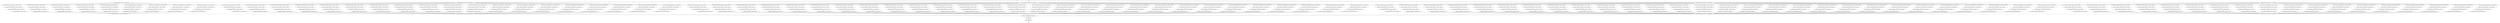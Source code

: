 strict digraph {
chr21_chr21_ID0000001 [size=10000000];
fast2bfq_fast2bfq_HEP2_MSP1_Digests_s_1_sequence_1_ID0000002 [size=10000000];
fast2bfq_fast2bfq_HEP2_MSP1_Digests_s_1_sequence_2_ID0000003 [size=10000000];
fast2bfq_fast2bfq_HEP2_MSP1_Digests_s_1_sequence_3_ID0000004 [size=10000000];
fast2bfq_fast2bfq_HEP2_MSP1_Digests_s_1_sequence_4_ID0000005 [size=10000000];
fast2bfq_fast2bfq_HEP2_MSP1_Digests_s_1_sequence_5_ID0000006 [size=10000000];
fast2bfq_fast2bfq_HEP2_MSP1_Digests_s_1_sequence_6_ID0000007 [size=10000000];
fast2bfq_fast2bfq_HEP2_MSP1_Digests_s_1_sequence_7_ID0000008 [size=10000000];
fast2bfq_fast2bfq_HEP2_MSP1_Digests_s_1_sequence_8_ID0000009 [size=10000000];
fast2bfq_fast2bfq_HEP2_MSP1_Digests_s_1_sequence_9_ID0000010 [size=10000000];
fast2bfq_fast2bfq_HEP2_MSP1_Digests_s_2_sequence_1_ID0000011 [size=10000000];
fast2bfq_fast2bfq_HEP2_MSP1_Digests_s_2_sequence_10_ID0000012 [size=10000000];
fast2bfq_fast2bfq_HEP2_MSP1_Digests_s_2_sequence_11_ID0000013 [size=10000000];
fast2bfq_fast2bfq_HEP2_MSP1_Digests_s_2_sequence_12_ID0000014 [size=10000000];
fast2bfq_fast2bfq_HEP2_MSP1_Digests_s_2_sequence_13_ID0000015 [size=10000000];
fast2bfq_fast2bfq_HEP2_MSP1_Digests_s_2_sequence_14_ID0000016 [size=10000000];
fast2bfq_fast2bfq_HEP2_MSP1_Digests_s_2_sequence_15_ID0000017 [size=10000000];
fast2bfq_fast2bfq_HEP2_MSP1_Digests_s_2_sequence_16_ID0000018 [size=10000000];
fast2bfq_fast2bfq_HEP2_MSP1_Digests_s_2_sequence_17_ID0000019 [size=10000000];
fast2bfq_fast2bfq_HEP2_MSP1_Digests_s_2_sequence_18_ID0000020 [size=10000000];
fast2bfq_fast2bfq_HEP2_MSP1_Digests_s_2_sequence_19_ID0000021 [size=10000000];
fast2bfq_fast2bfq_HEP2_MSP1_Digests_s_2_sequence_2_ID0000022 [size=10000000];
fast2bfq_fast2bfq_HEP2_MSP1_Digests_s_2_sequence_3_ID0000023 [size=10000000];
fast2bfq_fast2bfq_HEP2_MSP1_Digests_s_2_sequence_4_ID0000024 [size=10000000];
fast2bfq_fast2bfq_HEP2_MSP1_Digests_s_2_sequence_5_ID0000025 [size=10000000];
fast2bfq_fast2bfq_HEP2_MSP1_Digests_s_2_sequence_6_ID0000026 [size=10000000];
fast2bfq_fast2bfq_HEP2_MSP1_Digests_s_2_sequence_7_ID0000027 [size=10000000];
fast2bfq_fast2bfq_HEP2_MSP1_Digests_s_2_sequence_8_ID0000028 [size=10000000];
fast2bfq_fast2bfq_HEP2_MSP1_Digests_s_2_sequence_9_ID0000029 [size=10000000];
fast2bfq_fast2bfq_HEP2_MSP1_Digests_s_3_sequence_1_ID0000030 [size=10000000];
fast2bfq_fast2bfq_HEP2_MSP1_Digests_s_3_sequence_10_ID0000031 [size=10000000];
fast2bfq_fast2bfq_HEP2_MSP1_Digests_s_3_sequence_11_ID0000032 [size=10000000];
fast2bfq_fast2bfq_HEP2_MSP1_Digests_s_3_sequence_12_ID0000033 [size=10000000];
fast2bfq_fast2bfq_HEP2_MSP1_Digests_s_3_sequence_13_ID0000034 [size=10000000];
fast2bfq_fast2bfq_HEP2_MSP1_Digests_s_3_sequence_14_ID0000035 [size=10000000];
fast2bfq_fast2bfq_HEP2_MSP1_Digests_s_3_sequence_15_ID0000036 [size=10000000];
fast2bfq_fast2bfq_HEP2_MSP1_Digests_s_3_sequence_16_ID0000037 [size=10000000];
fast2bfq_fast2bfq_HEP2_MSP1_Digests_s_3_sequence_17_ID0000038 [size=10000000];
fast2bfq_fast2bfq_HEP2_MSP1_Digests_s_3_sequence_18_ID0000039 [size=10000000];
fast2bfq_fast2bfq_HEP2_MSP1_Digests_s_3_sequence_19_ID0000040 [size=10000000];
fast2bfq_fast2bfq_HEP2_MSP1_Digests_s_3_sequence_2_ID0000041 [size=10000000];
fast2bfq_fast2bfq_HEP2_MSP1_Digests_s_3_sequence_20_ID0000042 [size=10000000];
fast2bfq_fast2bfq_HEP2_MSP1_Digests_s_3_sequence_21_ID0000043 [size=10000000];
fast2bfq_fast2bfq_HEP2_MSP1_Digests_s_3_sequence_22_ID0000044 [size=10000000];
fast2bfq_fast2bfq_HEP2_MSP1_Digests_s_3_sequence_23_ID0000045 [size=10000000];
fast2bfq_fast2bfq_HEP2_MSP1_Digests_s_3_sequence_24_ID0000046 [size=10000000];
fast2bfq_fast2bfq_HEP2_MSP1_Digests_s_3_sequence_25_ID0000047 [size=10000000];
fast2bfq_fast2bfq_HEP2_MSP1_Digests_s_3_sequence_26_ID0000048 [size=10000000];
fast2bfq_fast2bfq_HEP2_MSP1_Digests_s_3_sequence_27_ID0000049 [size=10000000];
fast2bfq_fast2bfq_HEP2_MSP1_Digests_s_3_sequence_28_ID0000050 [size=10000000];
fast2bfq_fast2bfq_HEP2_MSP1_Digests_s_3_sequence_3_ID0000051 [size=10000000];
fast2bfq_fast2bfq_HEP2_MSP1_Digests_s_3_sequence_4_ID0000052 [size=10000000];
fast2bfq_fast2bfq_HEP2_MSP1_Digests_s_3_sequence_5_ID0000053 [size=10000000];
fast2bfq_fast2bfq_HEP2_MSP1_Digests_s_3_sequence_6_ID0000054 [size=10000000];
fast2bfq_fast2bfq_HEP2_MSP1_Digests_s_3_sequence_7_ID0000055 [size=10000000];
fast2bfq_fast2bfq_HEP2_MSP1_Digests_s_3_sequence_8_ID0000056 [size=10000000];
fast2bfq_fast2bfq_HEP2_MSP1_Digests_s_3_sequence_9_ID0000057 [size=10000000];
fast2bfq_fast2bfq_HEP2_MSP1_Digests_s_4_sequence_1_ID0000058 [size=10000000];
fast2bfq_fast2bfq_HEP2_MSP1_Digests_s_4_sequence_10_ID0000059 [size=10000000];
fast2bfq_fast2bfq_HEP2_MSP1_Digests_s_4_sequence_11_ID0000060 [size=10000000];
fast2bfq_fast2bfq_HEP2_MSP1_Digests_s_4_sequence_12_ID0000061 [size=10000000];
fast2bfq_fast2bfq_HEP2_MSP1_Digests_s_4_sequence_13_ID0000062 [size=10000000];
fast2bfq_fast2bfq_HEP2_MSP1_Digests_s_4_sequence_14_ID0000063 [size=10000000];
fast2bfq_fast2bfq_HEP2_MSP1_Digests_s_4_sequence_15_ID0000064 [size=10000000];
fast2bfq_fast2bfq_HEP2_MSP1_Digests_s_4_sequence_16_ID0000065 [size=10000000];
fast2bfq_fast2bfq_HEP2_MSP1_Digests_s_4_sequence_17_ID0000066 [size=10000000];
fast2bfq_fast2bfq_HEP2_MSP1_Digests_s_4_sequence_18_ID0000067 [size=10000000];
fast2bfq_fast2bfq_HEP2_MSP1_Digests_s_4_sequence_19_ID0000068 [size=10000000];
fast2bfq_fast2bfq_HEP2_MSP1_Digests_s_4_sequence_2_ID0000069 [size=10000000];
fast2bfq_fast2bfq_HEP2_MSP1_Digests_s_4_sequence_20_ID0000070 [size=10000000];
fast2bfq_fast2bfq_HEP2_MSP1_Digests_s_4_sequence_21_ID0000071 [size=10000000];
fast2bfq_fast2bfq_HEP2_MSP1_Digests_s_4_sequence_22_ID0000072 [size=10000000];
fast2bfq_fast2bfq_HEP2_MSP1_Digests_s_4_sequence_23_ID0000073 [size=10000000];
fast2bfq_fast2bfq_HEP2_MSP1_Digests_s_4_sequence_24_ID0000074 [size=10000000];
fast2bfq_fast2bfq_HEP2_MSP1_Digests_s_4_sequence_25_ID0000075 [size=10000000];
fast2bfq_fast2bfq_HEP2_MSP1_Digests_s_4_sequence_26_ID0000076 [size=10000000];
fast2bfq_fast2bfq_HEP2_MSP1_Digests_s_4_sequence_27_ID0000077 [size=10000000];
fast2bfq_fast2bfq_HEP2_MSP1_Digests_s_4_sequence_28_ID0000078 [size=10000000];
fast2bfq_fast2bfq_HEP2_MSP1_Digests_s_4_sequence_3_ID0000079 [size=10000000];
fast2bfq_fast2bfq_HEP2_MSP1_Digests_s_4_sequence_4_ID0000080 [size=10000000];
fast2bfq_fast2bfq_HEP2_MSP1_Digests_s_4_sequence_5_ID0000081 [size=10000000];
fast2bfq_fast2bfq_HEP2_MSP1_Digests_s_4_sequence_6_ID0000082 [size=10000000];
fast2bfq_fast2bfq_HEP2_MSP1_Digests_s_4_sequence_7_ID0000083 [size=10000000];
fast2bfq_fast2bfq_HEP2_MSP1_Digests_s_4_sequence_8_ID0000084 [size=10000000];
fast2bfq_fast2bfq_HEP2_MSP1_Digests_s_4_sequence_9_ID0000085 [size=10000000];
fast2bfq_fast2bfq_HEP2_MSP1_Digests_s_5_sequence_1_ID0000086 [size=10000000];
fast2bfq_fast2bfq_HEP2_MSP1_Digests_s_5_sequence_10_ID0000087 [size=10000000];
fast2bfq_fast2bfq_HEP2_MSP1_Digests_s_5_sequence_11_ID0000088 [size=10000000];
fast2bfq_fast2bfq_HEP2_MSP1_Digests_s_5_sequence_12_ID0000089 [size=10000000];
fast2bfq_fast2bfq_HEP2_MSP1_Digests_s_5_sequence_13_ID0000090 [size=10000000];
fast2bfq_fast2bfq_HEP2_MSP1_Digests_s_5_sequence_14_ID0000091 [size=10000000];
fast2bfq_fast2bfq_HEP2_MSP1_Digests_s_5_sequence_15_ID0000092 [size=10000000];
fast2bfq_fast2bfq_HEP2_MSP1_Digests_s_5_sequence_16_ID0000093 [size=10000000];
fast2bfq_fast2bfq_HEP2_MSP1_Digests_s_5_sequence_17_ID0000094 [size=10000000];
fast2bfq_fast2bfq_HEP2_MSP1_Digests_s_5_sequence_18_ID0000095 [size=10000000];
fast2bfq_fast2bfq_HEP2_MSP1_Digests_s_5_sequence_2_ID0000096 [size=10000000];
fast2bfq_fast2bfq_HEP2_MSP1_Digests_s_5_sequence_3_ID0000097 [size=10000000];
fast2bfq_fast2bfq_HEP2_MSP1_Digests_s_5_sequence_4_ID0000098 [size=10000000];
fast2bfq_fast2bfq_HEP2_MSP1_Digests_s_5_sequence_5_ID0000099 [size=10000000];
fast2bfq_fast2bfq_HEP2_MSP1_Digests_s_5_sequence_6_ID0000100 [size=10000000];
fast2bfq_fast2bfq_HEP2_MSP1_Digests_s_5_sequence_7_ID0000101 [size=10000000];
fast2bfq_fast2bfq_HEP2_MSP1_Digests_s_5_sequence_8_ID0000102 [size=10000000];
fast2bfq_fast2bfq_HEP2_MSP1_Digests_s_5_sequence_9_ID0000103 [size=10000000];
fastqSplit_fastqSplit_HEP2_MSP1_Digests_s_1_sequence_ID0000104 [size=10000000];
fastqSplit_fastqSplit_HEP2_MSP1_Digests_s_2_sequence_ID0000105 [size=10000000];
fastqSplit_fastqSplit_HEP2_MSP1_Digests_s_3_sequence_ID0000106 [size=10000000];
fastqSplit_fastqSplit_HEP2_MSP1_Digests_s_4_sequence_ID0000107 [size=10000000];
fastqSplit_fastqSplit_HEP2_MSP1_Digests_s_5_sequence_ID0000108 [size=10000000];
filterContams_filterContams_HEP2_MSP1_Digests_s_1_sequence_1_ID0000109 [size=10000000];
filterContams_filterContams_HEP2_MSP1_Digests_s_1_sequence_2_ID0000110 [size=10000000];
filterContams_filterContams_HEP2_MSP1_Digests_s_1_sequence_3_ID0000111 [size=10000000];
filterContams_filterContams_HEP2_MSP1_Digests_s_1_sequence_4_ID0000112 [size=10000000];
filterContams_filterContams_HEP2_MSP1_Digests_s_1_sequence_5_ID0000113 [size=10000000];
filterContams_filterContams_HEP2_MSP1_Digests_s_1_sequence_6_ID0000114 [size=10000000];
filterContams_filterContams_HEP2_MSP1_Digests_s_1_sequence_7_ID0000115 [size=10000000];
filterContams_filterContams_HEP2_MSP1_Digests_s_1_sequence_8_ID0000116 [size=10000000];
filterContams_filterContams_HEP2_MSP1_Digests_s_1_sequence_9_ID0000117 [size=10000000];
filterContams_filterContams_HEP2_MSP1_Digests_s_2_sequence_1_ID0000118 [size=10000000];
filterContams_filterContams_HEP2_MSP1_Digests_s_2_sequence_10_ID0000119 [size=10000000];
filterContams_filterContams_HEP2_MSP1_Digests_s_2_sequence_11_ID0000120 [size=10000000];
filterContams_filterContams_HEP2_MSP1_Digests_s_2_sequence_12_ID0000121 [size=10000000];
filterContams_filterContams_HEP2_MSP1_Digests_s_2_sequence_13_ID0000122 [size=10000000];
filterContams_filterContams_HEP2_MSP1_Digests_s_2_sequence_14_ID0000123 [size=10000000];
filterContams_filterContams_HEP2_MSP1_Digests_s_2_sequence_15_ID0000124 [size=10000000];
filterContams_filterContams_HEP2_MSP1_Digests_s_2_sequence_16_ID0000125 [size=10000000];
filterContams_filterContams_HEP2_MSP1_Digests_s_2_sequence_17_ID0000126 [size=10000000];
filterContams_filterContams_HEP2_MSP1_Digests_s_2_sequence_18_ID0000127 [size=10000000];
filterContams_filterContams_HEP2_MSP1_Digests_s_2_sequence_19_ID0000128 [size=10000000];
filterContams_filterContams_HEP2_MSP1_Digests_s_2_sequence_2_ID0000129 [size=10000000];
filterContams_filterContams_HEP2_MSP1_Digests_s_2_sequence_3_ID0000130 [size=10000000];
filterContams_filterContams_HEP2_MSP1_Digests_s_2_sequence_4_ID0000131 [size=10000000];
filterContams_filterContams_HEP2_MSP1_Digests_s_2_sequence_5_ID0000132 [size=10000000];
filterContams_filterContams_HEP2_MSP1_Digests_s_2_sequence_6_ID0000133 [size=10000000];
filterContams_filterContams_HEP2_MSP1_Digests_s_2_sequence_7_ID0000134 [size=10000000];
filterContams_filterContams_HEP2_MSP1_Digests_s_2_sequence_8_ID0000135 [size=10000000];
filterContams_filterContams_HEP2_MSP1_Digests_s_2_sequence_9_ID0000136 [size=10000000];
filterContams_filterContams_HEP2_MSP1_Digests_s_3_sequence_1_ID0000137 [size=10000000];
filterContams_filterContams_HEP2_MSP1_Digests_s_3_sequence_10_ID0000138 [size=10000000];
filterContams_filterContams_HEP2_MSP1_Digests_s_3_sequence_11_ID0000139 [size=10000000];
filterContams_filterContams_HEP2_MSP1_Digests_s_3_sequence_12_ID0000140 [size=10000000];
filterContams_filterContams_HEP2_MSP1_Digests_s_3_sequence_13_ID0000141 [size=10000000];
filterContams_filterContams_HEP2_MSP1_Digests_s_3_sequence_14_ID0000142 [size=10000000];
filterContams_filterContams_HEP2_MSP1_Digests_s_3_sequence_15_ID0000143 [size=10000000];
filterContams_filterContams_HEP2_MSP1_Digests_s_3_sequence_16_ID0000144 [size=10000000];
filterContams_filterContams_HEP2_MSP1_Digests_s_3_sequence_17_ID0000145 [size=10000000];
filterContams_filterContams_HEP2_MSP1_Digests_s_3_sequence_18_ID0000146 [size=10000000];
filterContams_filterContams_HEP2_MSP1_Digests_s_3_sequence_19_ID0000147 [size=10000000];
filterContams_filterContams_HEP2_MSP1_Digests_s_3_sequence_2_ID0000148 [size=10000000];
filterContams_filterContams_HEP2_MSP1_Digests_s_3_sequence_20_ID0000149 [size=10000000];
filterContams_filterContams_HEP2_MSP1_Digests_s_3_sequence_21_ID0000150 [size=10000000];
filterContams_filterContams_HEP2_MSP1_Digests_s_3_sequence_22_ID0000151 [size=10000000];
filterContams_filterContams_HEP2_MSP1_Digests_s_3_sequence_23_ID0000152 [size=10000000];
filterContams_filterContams_HEP2_MSP1_Digests_s_3_sequence_24_ID0000153 [size=10000000];
filterContams_filterContams_HEP2_MSP1_Digests_s_3_sequence_25_ID0000154 [size=10000000];
filterContams_filterContams_HEP2_MSP1_Digests_s_3_sequence_26_ID0000155 [size=10000000];
filterContams_filterContams_HEP2_MSP1_Digests_s_3_sequence_27_ID0000156 [size=10000000];
filterContams_filterContams_HEP2_MSP1_Digests_s_3_sequence_28_ID0000157 [size=10000000];
filterContams_filterContams_HEP2_MSP1_Digests_s_3_sequence_3_ID0000158 [size=10000000];
filterContams_filterContams_HEP2_MSP1_Digests_s_3_sequence_4_ID0000159 [size=10000000];
filterContams_filterContams_HEP2_MSP1_Digests_s_3_sequence_5_ID0000160 [size=10000000];
filterContams_filterContams_HEP2_MSP1_Digests_s_3_sequence_6_ID0000161 [size=10000000];
filterContams_filterContams_HEP2_MSP1_Digests_s_3_sequence_7_ID0000162 [size=10000000];
filterContams_filterContams_HEP2_MSP1_Digests_s_3_sequence_8_ID0000163 [size=10000000];
filterContams_filterContams_HEP2_MSP1_Digests_s_3_sequence_9_ID0000164 [size=10000000];
filterContams_filterContams_HEP2_MSP1_Digests_s_4_sequence_1_ID0000165 [size=10000000];
filterContams_filterContams_HEP2_MSP1_Digests_s_4_sequence_10_ID0000166 [size=10000000];
filterContams_filterContams_HEP2_MSP1_Digests_s_4_sequence_11_ID0000167 [size=10000000];
filterContams_filterContams_HEP2_MSP1_Digests_s_4_sequence_12_ID0000168 [size=10000000];
filterContams_filterContams_HEP2_MSP1_Digests_s_4_sequence_13_ID0000169 [size=10000000];
filterContams_filterContams_HEP2_MSP1_Digests_s_4_sequence_14_ID0000170 [size=10000000];
filterContams_filterContams_HEP2_MSP1_Digests_s_4_sequence_15_ID0000171 [size=10000000];
filterContams_filterContams_HEP2_MSP1_Digests_s_4_sequence_16_ID0000172 [size=10000000];
filterContams_filterContams_HEP2_MSP1_Digests_s_4_sequence_17_ID0000173 [size=10000000];
filterContams_filterContams_HEP2_MSP1_Digests_s_4_sequence_18_ID0000174 [size=10000000];
filterContams_filterContams_HEP2_MSP1_Digests_s_4_sequence_19_ID0000175 [size=10000000];
filterContams_filterContams_HEP2_MSP1_Digests_s_4_sequence_2_ID0000176 [size=10000000];
filterContams_filterContams_HEP2_MSP1_Digests_s_4_sequence_20_ID0000177 [size=10000000];
filterContams_filterContams_HEP2_MSP1_Digests_s_4_sequence_21_ID0000178 [size=10000000];
filterContams_filterContams_HEP2_MSP1_Digests_s_4_sequence_22_ID0000179 [size=10000000];
filterContams_filterContams_HEP2_MSP1_Digests_s_4_sequence_23_ID0000180 [size=10000000];
filterContams_filterContams_HEP2_MSP1_Digests_s_4_sequence_24_ID0000181 [size=10000000];
filterContams_filterContams_HEP2_MSP1_Digests_s_4_sequence_25_ID0000182 [size=10000000];
filterContams_filterContams_HEP2_MSP1_Digests_s_4_sequence_26_ID0000183 [size=10000000];
filterContams_filterContams_HEP2_MSP1_Digests_s_4_sequence_27_ID0000184 [size=10000000];
filterContams_filterContams_HEP2_MSP1_Digests_s_4_sequence_28_ID0000185 [size=10000000];
filterContams_filterContams_HEP2_MSP1_Digests_s_4_sequence_3_ID0000186 [size=10000000];
filterContams_filterContams_HEP2_MSP1_Digests_s_4_sequence_4_ID0000187 [size=10000000];
filterContams_filterContams_HEP2_MSP1_Digests_s_4_sequence_5_ID0000188 [size=10000000];
filterContams_filterContams_HEP2_MSP1_Digests_s_4_sequence_6_ID0000189 [size=10000000];
filterContams_filterContams_HEP2_MSP1_Digests_s_4_sequence_7_ID0000190 [size=10000000];
filterContams_filterContams_HEP2_MSP1_Digests_s_4_sequence_8_ID0000191 [size=10000000];
filterContams_filterContams_HEP2_MSP1_Digests_s_4_sequence_9_ID0000192 [size=10000000];
filterContams_filterContams_HEP2_MSP1_Digests_s_5_sequence_1_ID0000193 [size=10000000];
filterContams_filterContams_HEP2_MSP1_Digests_s_5_sequence_10_ID0000194 [size=10000000];
filterContams_filterContams_HEP2_MSP1_Digests_s_5_sequence_11_ID0000195 [size=10000000];
filterContams_filterContams_HEP2_MSP1_Digests_s_5_sequence_12_ID0000196 [size=10000000];
filterContams_filterContams_HEP2_MSP1_Digests_s_5_sequence_13_ID0000197 [size=10000000];
filterContams_filterContams_HEP2_MSP1_Digests_s_5_sequence_14_ID0000198 [size=10000000];
filterContams_filterContams_HEP2_MSP1_Digests_s_5_sequence_15_ID0000199 [size=10000000];
filterContams_filterContams_HEP2_MSP1_Digests_s_5_sequence_16_ID0000200 [size=10000000];
filterContams_filterContams_HEP2_MSP1_Digests_s_5_sequence_17_ID0000201 [size=10000000];
filterContams_filterContams_HEP2_MSP1_Digests_s_5_sequence_18_ID0000202 [size=10000000];
filterContams_filterContams_HEP2_MSP1_Digests_s_5_sequence_2_ID0000203 [size=10000000];
filterContams_filterContams_HEP2_MSP1_Digests_s_5_sequence_3_ID0000204 [size=10000000];
filterContams_filterContams_HEP2_MSP1_Digests_s_5_sequence_4_ID0000205 [size=10000000];
filterContams_filterContams_HEP2_MSP1_Digests_s_5_sequence_5_ID0000206 [size=10000000];
filterContams_filterContams_HEP2_MSP1_Digests_s_5_sequence_6_ID0000207 [size=10000000];
filterContams_filterContams_HEP2_MSP1_Digests_s_5_sequence_7_ID0000208 [size=10000000];
filterContams_filterContams_HEP2_MSP1_Digests_s_5_sequence_8_ID0000209 [size=10000000];
filterContams_filterContams_HEP2_MSP1_Digests_s_5_sequence_9_ID0000210 [size=10000000];
mapMerge_mapMerge_HEP2_MSP1_Digests_ID0000211 [size=10000000];
mapMerge_mapMerge_HEP2_MSP1_Digests_s_1_sequence_ID0000212 [size=10000000];
mapMerge_mapMerge_HEP2_MSP1_Digests_s_2_sequence_ID0000213 [size=10000000];
mapMerge_mapMerge_HEP2_MSP1_Digests_s_3_sequence_ID0000214 [size=10000000];
mapMerge_mapMerge_HEP2_MSP1_Digests_s_4_sequence_ID0000215 [size=10000000];
mapMerge_mapMerge_HEP2_MSP1_Digests_s_5_sequence_ID0000216 [size=10000000];
map_map_HEP2_MSP1_Digests_s_1_sequence_1_ID0000217 [size=10000000];
map_map_HEP2_MSP1_Digests_s_1_sequence_2_ID0000218 [size=10000000];
map_map_HEP2_MSP1_Digests_s_1_sequence_3_ID0000219 [size=10000000];
map_map_HEP2_MSP1_Digests_s_1_sequence_4_ID0000220 [size=10000000];
map_map_HEP2_MSP1_Digests_s_1_sequence_5_ID0000221 [size=10000000];
map_map_HEP2_MSP1_Digests_s_1_sequence_6_ID0000222 [size=10000000];
map_map_HEP2_MSP1_Digests_s_1_sequence_7_ID0000223 [size=10000000];
map_map_HEP2_MSP1_Digests_s_1_sequence_8_ID0000224 [size=10000000];
map_map_HEP2_MSP1_Digests_s_1_sequence_9_ID0000225 [size=10000000];
map_map_HEP2_MSP1_Digests_s_2_sequence_1_ID0000226 [size=10000000];
map_map_HEP2_MSP1_Digests_s_2_sequence_10_ID0000227 [size=10000000];
map_map_HEP2_MSP1_Digests_s_2_sequence_11_ID0000228 [size=10000000];
map_map_HEP2_MSP1_Digests_s_2_sequence_12_ID0000229 [size=10000000];
map_map_HEP2_MSP1_Digests_s_2_sequence_13_ID0000230 [size=10000000];
map_map_HEP2_MSP1_Digests_s_2_sequence_14_ID0000231 [size=10000000];
map_map_HEP2_MSP1_Digests_s_2_sequence_15_ID0000232 [size=10000000];
map_map_HEP2_MSP1_Digests_s_2_sequence_16_ID0000233 [size=10000000];
map_map_HEP2_MSP1_Digests_s_2_sequence_17_ID0000234 [size=10000000];
map_map_HEP2_MSP1_Digests_s_2_sequence_18_ID0000235 [size=10000000];
map_map_HEP2_MSP1_Digests_s_2_sequence_19_ID0000236 [size=10000000];
map_map_HEP2_MSP1_Digests_s_2_sequence_2_ID0000237 [size=10000000];
map_map_HEP2_MSP1_Digests_s_2_sequence_3_ID0000238 [size=10000000];
map_map_HEP2_MSP1_Digests_s_2_sequence_4_ID0000239 [size=10000000];
map_map_HEP2_MSP1_Digests_s_2_sequence_5_ID0000240 [size=10000000];
map_map_HEP2_MSP1_Digests_s_2_sequence_6_ID0000241 [size=10000000];
map_map_HEP2_MSP1_Digests_s_2_sequence_7_ID0000242 [size=10000000];
map_map_HEP2_MSP1_Digests_s_2_sequence_8_ID0000243 [size=10000000];
map_map_HEP2_MSP1_Digests_s_2_sequence_9_ID0000244 [size=10000000];
map_map_HEP2_MSP1_Digests_s_3_sequence_1_ID0000245 [size=10000000];
map_map_HEP2_MSP1_Digests_s_3_sequence_10_ID0000246 [size=10000000];
map_map_HEP2_MSP1_Digests_s_3_sequence_11_ID0000247 [size=10000000];
map_map_HEP2_MSP1_Digests_s_3_sequence_12_ID0000248 [size=10000000];
map_map_HEP2_MSP1_Digests_s_3_sequence_13_ID0000249 [size=10000000];
map_map_HEP2_MSP1_Digests_s_3_sequence_14_ID0000250 [size=10000000];
map_map_HEP2_MSP1_Digests_s_3_sequence_15_ID0000251 [size=10000000];
map_map_HEP2_MSP1_Digests_s_3_sequence_16_ID0000252 [size=10000000];
map_map_HEP2_MSP1_Digests_s_3_sequence_17_ID0000253 [size=10000000];
map_map_HEP2_MSP1_Digests_s_3_sequence_18_ID0000254 [size=10000000];
map_map_HEP2_MSP1_Digests_s_3_sequence_19_ID0000255 [size=10000000];
map_map_HEP2_MSP1_Digests_s_3_sequence_2_ID0000256 [size=10000000];
map_map_HEP2_MSP1_Digests_s_3_sequence_20_ID0000257 [size=10000000];
map_map_HEP2_MSP1_Digests_s_3_sequence_21_ID0000258 [size=10000000];
map_map_HEP2_MSP1_Digests_s_3_sequence_22_ID0000259 [size=10000000];
map_map_HEP2_MSP1_Digests_s_3_sequence_23_ID0000260 [size=10000000];
map_map_HEP2_MSP1_Digests_s_3_sequence_24_ID0000261 [size=10000000];
map_map_HEP2_MSP1_Digests_s_3_sequence_25_ID0000262 [size=10000000];
map_map_HEP2_MSP1_Digests_s_3_sequence_26_ID0000263 [size=10000000];
map_map_HEP2_MSP1_Digests_s_3_sequence_27_ID0000264 [size=10000000];
map_map_HEP2_MSP1_Digests_s_3_sequence_28_ID0000265 [size=10000000];
map_map_HEP2_MSP1_Digests_s_3_sequence_3_ID0000266 [size=10000000];
map_map_HEP2_MSP1_Digests_s_3_sequence_4_ID0000267 [size=10000000];
map_map_HEP2_MSP1_Digests_s_3_sequence_5_ID0000268 [size=10000000];
map_map_HEP2_MSP1_Digests_s_3_sequence_6_ID0000269 [size=10000000];
map_map_HEP2_MSP1_Digests_s_3_sequence_7_ID0000270 [size=10000000];
map_map_HEP2_MSP1_Digests_s_3_sequence_8_ID0000271 [size=10000000];
map_map_HEP2_MSP1_Digests_s_3_sequence_9_ID0000272 [size=10000000];
map_map_HEP2_MSP1_Digests_s_4_sequence_1_ID0000273 [size=10000000];
map_map_HEP2_MSP1_Digests_s_4_sequence_10_ID0000274 [size=10000000];
map_map_HEP2_MSP1_Digests_s_4_sequence_11_ID0000275 [size=10000000];
map_map_HEP2_MSP1_Digests_s_4_sequence_12_ID0000276 [size=10000000];
map_map_HEP2_MSP1_Digests_s_4_sequence_13_ID0000277 [size=10000000];
map_map_HEP2_MSP1_Digests_s_4_sequence_14_ID0000278 [size=10000000];
map_map_HEP2_MSP1_Digests_s_4_sequence_15_ID0000279 [size=10000000];
map_map_HEP2_MSP1_Digests_s_4_sequence_16_ID0000280 [size=10000000];
map_map_HEP2_MSP1_Digests_s_4_sequence_17_ID0000281 [size=10000000];
map_map_HEP2_MSP1_Digests_s_4_sequence_18_ID0000282 [size=10000000];
map_map_HEP2_MSP1_Digests_s_4_sequence_19_ID0000283 [size=10000000];
map_map_HEP2_MSP1_Digests_s_4_sequence_2_ID0000284 [size=10000000];
map_map_HEP2_MSP1_Digests_s_4_sequence_20_ID0000285 [size=10000000];
map_map_HEP2_MSP1_Digests_s_4_sequence_21_ID0000286 [size=10000000];
map_map_HEP2_MSP1_Digests_s_4_sequence_22_ID0000287 [size=10000000];
map_map_HEP2_MSP1_Digests_s_4_sequence_23_ID0000288 [size=10000000];
map_map_HEP2_MSP1_Digests_s_4_sequence_24_ID0000289 [size=10000000];
map_map_HEP2_MSP1_Digests_s_4_sequence_25_ID0000290 [size=10000000];
map_map_HEP2_MSP1_Digests_s_4_sequence_26_ID0000291 [size=10000000];
map_map_HEP2_MSP1_Digests_s_4_sequence_27_ID0000292 [size=10000000];
map_map_HEP2_MSP1_Digests_s_4_sequence_28_ID0000293 [size=10000000];
map_map_HEP2_MSP1_Digests_s_4_sequence_3_ID0000294 [size=10000000];
map_map_HEP2_MSP1_Digests_s_4_sequence_4_ID0000295 [size=10000000];
map_map_HEP2_MSP1_Digests_s_4_sequence_5_ID0000296 [size=10000000];
map_map_HEP2_MSP1_Digests_s_4_sequence_6_ID0000297 [size=10000000];
map_map_HEP2_MSP1_Digests_s_4_sequence_7_ID0000298 [size=10000000];
map_map_HEP2_MSP1_Digests_s_4_sequence_8_ID0000299 [size=10000000];
map_map_HEP2_MSP1_Digests_s_4_sequence_9_ID0000300 [size=10000000];
map_map_HEP2_MSP1_Digests_s_5_sequence_1_ID0000301 [size=10000000];
map_map_HEP2_MSP1_Digests_s_5_sequence_10_ID0000302 [size=10000000];
map_map_HEP2_MSP1_Digests_s_5_sequence_11_ID0000303 [size=10000000];
map_map_HEP2_MSP1_Digests_s_5_sequence_12_ID0000304 [size=10000000];
map_map_HEP2_MSP1_Digests_s_5_sequence_13_ID0000305 [size=10000000];
map_map_HEP2_MSP1_Digests_s_5_sequence_14_ID0000306 [size=10000000];
map_map_HEP2_MSP1_Digests_s_5_sequence_15_ID0000307 [size=10000000];
map_map_HEP2_MSP1_Digests_s_5_sequence_16_ID0000308 [size=10000000];
map_map_HEP2_MSP1_Digests_s_5_sequence_17_ID0000309 [size=10000000];
map_map_HEP2_MSP1_Digests_s_5_sequence_18_ID0000310 [size=10000000];
map_map_HEP2_MSP1_Digests_s_5_sequence_2_ID0000311 [size=10000000];
map_map_HEP2_MSP1_Digests_s_5_sequence_3_ID0000312 [size=10000000];
map_map_HEP2_MSP1_Digests_s_5_sequence_4_ID0000313 [size=10000000];
map_map_HEP2_MSP1_Digests_s_5_sequence_5_ID0000314 [size=10000000];
map_map_HEP2_MSP1_Digests_s_5_sequence_6_ID0000315 [size=10000000];
map_map_HEP2_MSP1_Digests_s_5_sequence_7_ID0000316 [size=10000000];
map_map_HEP2_MSP1_Digests_s_5_sequence_8_ID0000317 [size=10000000];
map_map_HEP2_MSP1_Digests_s_5_sequence_9_ID0000318 [size=10000000];
pileup_pileup_ID0000319 [size=10000000];
sol2sanger_sol2sanger_HEP2_MSP1_Digests_s_1_sequence_1_ID0000320 [size=10000000];
sol2sanger_sol2sanger_HEP2_MSP1_Digests_s_1_sequence_2_ID0000321 [size=10000000];
sol2sanger_sol2sanger_HEP2_MSP1_Digests_s_1_sequence_3_ID0000322 [size=10000000];
sol2sanger_sol2sanger_HEP2_MSP1_Digests_s_1_sequence_4_ID0000323 [size=10000000];
sol2sanger_sol2sanger_HEP2_MSP1_Digests_s_1_sequence_5_ID0000324 [size=10000000];
sol2sanger_sol2sanger_HEP2_MSP1_Digests_s_1_sequence_6_ID0000325 [size=10000000];
sol2sanger_sol2sanger_HEP2_MSP1_Digests_s_1_sequence_7_ID0000326 [size=10000000];
sol2sanger_sol2sanger_HEP2_MSP1_Digests_s_1_sequence_8_ID0000327 [size=10000000];
sol2sanger_sol2sanger_HEP2_MSP1_Digests_s_1_sequence_9_ID0000328 [size=10000000];
sol2sanger_sol2sanger_HEP2_MSP1_Digests_s_2_sequence_1_ID0000329 [size=10000000];
sol2sanger_sol2sanger_HEP2_MSP1_Digests_s_2_sequence_10_ID0000330 [size=10000000];
sol2sanger_sol2sanger_HEP2_MSP1_Digests_s_2_sequence_11_ID0000331 [size=10000000];
sol2sanger_sol2sanger_HEP2_MSP1_Digests_s_2_sequence_12_ID0000332 [size=10000000];
sol2sanger_sol2sanger_HEP2_MSP1_Digests_s_2_sequence_13_ID0000333 [size=10000000];
sol2sanger_sol2sanger_HEP2_MSP1_Digests_s_2_sequence_14_ID0000334 [size=10000000];
sol2sanger_sol2sanger_HEP2_MSP1_Digests_s_2_sequence_15_ID0000335 [size=10000000];
sol2sanger_sol2sanger_HEP2_MSP1_Digests_s_2_sequence_16_ID0000336 [size=10000000];
sol2sanger_sol2sanger_HEP2_MSP1_Digests_s_2_sequence_17_ID0000337 [size=10000000];
sol2sanger_sol2sanger_HEP2_MSP1_Digests_s_2_sequence_18_ID0000338 [size=10000000];
sol2sanger_sol2sanger_HEP2_MSP1_Digests_s_2_sequence_19_ID0000339 [size=10000000];
sol2sanger_sol2sanger_HEP2_MSP1_Digests_s_2_sequence_2_ID0000340 [size=10000000];
sol2sanger_sol2sanger_HEP2_MSP1_Digests_s_2_sequence_3_ID0000341 [size=10000000];
sol2sanger_sol2sanger_HEP2_MSP1_Digests_s_2_sequence_4_ID0000342 [size=10000000];
sol2sanger_sol2sanger_HEP2_MSP1_Digests_s_2_sequence_5_ID0000343 [size=10000000];
sol2sanger_sol2sanger_HEP2_MSP1_Digests_s_2_sequence_6_ID0000344 [size=10000000];
sol2sanger_sol2sanger_HEP2_MSP1_Digests_s_2_sequence_7_ID0000345 [size=10000000];
sol2sanger_sol2sanger_HEP2_MSP1_Digests_s_2_sequence_8_ID0000346 [size=10000000];
sol2sanger_sol2sanger_HEP2_MSP1_Digests_s_2_sequence_9_ID0000347 [size=10000000];
sol2sanger_sol2sanger_HEP2_MSP1_Digests_s_3_sequence_1_ID0000348 [size=10000000];
sol2sanger_sol2sanger_HEP2_MSP1_Digests_s_3_sequence_10_ID0000349 [size=10000000];
sol2sanger_sol2sanger_HEP2_MSP1_Digests_s_3_sequence_11_ID0000350 [size=10000000];
sol2sanger_sol2sanger_HEP2_MSP1_Digests_s_3_sequence_12_ID0000351 [size=10000000];
sol2sanger_sol2sanger_HEP2_MSP1_Digests_s_3_sequence_13_ID0000352 [size=10000000];
sol2sanger_sol2sanger_HEP2_MSP1_Digests_s_3_sequence_14_ID0000353 [size=10000000];
sol2sanger_sol2sanger_HEP2_MSP1_Digests_s_3_sequence_15_ID0000354 [size=10000000];
sol2sanger_sol2sanger_HEP2_MSP1_Digests_s_3_sequence_16_ID0000355 [size=10000000];
sol2sanger_sol2sanger_HEP2_MSP1_Digests_s_3_sequence_17_ID0000356 [size=10000000];
sol2sanger_sol2sanger_HEP2_MSP1_Digests_s_3_sequence_18_ID0000357 [size=10000000];
sol2sanger_sol2sanger_HEP2_MSP1_Digests_s_3_sequence_19_ID0000358 [size=10000000];
sol2sanger_sol2sanger_HEP2_MSP1_Digests_s_3_sequence_2_ID0000359 [size=10000000];
sol2sanger_sol2sanger_HEP2_MSP1_Digests_s_3_sequence_20_ID0000360 [size=10000000];
sol2sanger_sol2sanger_HEP2_MSP1_Digests_s_3_sequence_21_ID0000361 [size=10000000];
sol2sanger_sol2sanger_HEP2_MSP1_Digests_s_3_sequence_22_ID0000362 [size=10000000];
sol2sanger_sol2sanger_HEP2_MSP1_Digests_s_3_sequence_23_ID0000363 [size=10000000];
sol2sanger_sol2sanger_HEP2_MSP1_Digests_s_3_sequence_24_ID0000364 [size=10000000];
sol2sanger_sol2sanger_HEP2_MSP1_Digests_s_3_sequence_25_ID0000365 [size=10000000];
sol2sanger_sol2sanger_HEP2_MSP1_Digests_s_3_sequence_26_ID0000366 [size=10000000];
sol2sanger_sol2sanger_HEP2_MSP1_Digests_s_3_sequence_27_ID0000367 [size=10000000];
sol2sanger_sol2sanger_HEP2_MSP1_Digests_s_3_sequence_28_ID0000368 [size=10000000];
sol2sanger_sol2sanger_HEP2_MSP1_Digests_s_3_sequence_3_ID0000369 [size=10000000];
sol2sanger_sol2sanger_HEP2_MSP1_Digests_s_3_sequence_4_ID0000370 [size=10000000];
sol2sanger_sol2sanger_HEP2_MSP1_Digests_s_3_sequence_5_ID0000371 [size=10000000];
sol2sanger_sol2sanger_HEP2_MSP1_Digests_s_3_sequence_6_ID0000372 [size=10000000];
sol2sanger_sol2sanger_HEP2_MSP1_Digests_s_3_sequence_7_ID0000373 [size=10000000];
sol2sanger_sol2sanger_HEP2_MSP1_Digests_s_3_sequence_8_ID0000374 [size=10000000];
sol2sanger_sol2sanger_HEP2_MSP1_Digests_s_3_sequence_9_ID0000375 [size=10000000];
sol2sanger_sol2sanger_HEP2_MSP1_Digests_s_4_sequence_1_ID0000376 [size=10000000];
sol2sanger_sol2sanger_HEP2_MSP1_Digests_s_4_sequence_10_ID0000377 [size=10000000];
sol2sanger_sol2sanger_HEP2_MSP1_Digests_s_4_sequence_11_ID0000378 [size=10000000];
sol2sanger_sol2sanger_HEP2_MSP1_Digests_s_4_sequence_12_ID0000379 [size=10000000];
sol2sanger_sol2sanger_HEP2_MSP1_Digests_s_4_sequence_13_ID0000380 [size=10000000];
sol2sanger_sol2sanger_HEP2_MSP1_Digests_s_4_sequence_14_ID0000381 [size=10000000];
sol2sanger_sol2sanger_HEP2_MSP1_Digests_s_4_sequence_15_ID0000382 [size=10000000];
sol2sanger_sol2sanger_HEP2_MSP1_Digests_s_4_sequence_16_ID0000383 [size=10000000];
sol2sanger_sol2sanger_HEP2_MSP1_Digests_s_4_sequence_17_ID0000384 [size=10000000];
sol2sanger_sol2sanger_HEP2_MSP1_Digests_s_4_sequence_18_ID0000385 [size=10000000];
sol2sanger_sol2sanger_HEP2_MSP1_Digests_s_4_sequence_19_ID0000386 [size=10000000];
sol2sanger_sol2sanger_HEP2_MSP1_Digests_s_4_sequence_2_ID0000387 [size=10000000];
sol2sanger_sol2sanger_HEP2_MSP1_Digests_s_4_sequence_20_ID0000388 [size=10000000];
sol2sanger_sol2sanger_HEP2_MSP1_Digests_s_4_sequence_21_ID0000389 [size=10000000];
sol2sanger_sol2sanger_HEP2_MSP1_Digests_s_4_sequence_22_ID0000390 [size=10000000];
sol2sanger_sol2sanger_HEP2_MSP1_Digests_s_4_sequence_23_ID0000391 [size=10000000];
sol2sanger_sol2sanger_HEP2_MSP1_Digests_s_4_sequence_24_ID0000392 [size=10000000];
sol2sanger_sol2sanger_HEP2_MSP1_Digests_s_4_sequence_25_ID0000393 [size=10000000];
sol2sanger_sol2sanger_HEP2_MSP1_Digests_s_4_sequence_26_ID0000394 [size=10000000];
sol2sanger_sol2sanger_HEP2_MSP1_Digests_s_4_sequence_27_ID0000395 [size=10000000];
sol2sanger_sol2sanger_HEP2_MSP1_Digests_s_4_sequence_28_ID0000396 [size=10000000];
sol2sanger_sol2sanger_HEP2_MSP1_Digests_s_4_sequence_3_ID0000397 [size=10000000];
sol2sanger_sol2sanger_HEP2_MSP1_Digests_s_4_sequence_4_ID0000398 [size=10000000];
sol2sanger_sol2sanger_HEP2_MSP1_Digests_s_4_sequence_5_ID0000399 [size=10000000];
sol2sanger_sol2sanger_HEP2_MSP1_Digests_s_4_sequence_6_ID0000400 [size=10000000];
sol2sanger_sol2sanger_HEP2_MSP1_Digests_s_4_sequence_7_ID0000401 [size=10000000];
sol2sanger_sol2sanger_HEP2_MSP1_Digests_s_4_sequence_8_ID0000402 [size=10000000];
sol2sanger_sol2sanger_HEP2_MSP1_Digests_s_4_sequence_9_ID0000403 [size=10000000];
sol2sanger_sol2sanger_HEP2_MSP1_Digests_s_5_sequence_1_ID0000404 [size=10000000];
sol2sanger_sol2sanger_HEP2_MSP1_Digests_s_5_sequence_10_ID0000405 [size=10000000];
sol2sanger_sol2sanger_HEP2_MSP1_Digests_s_5_sequence_11_ID0000406 [size=10000000];
sol2sanger_sol2sanger_HEP2_MSP1_Digests_s_5_sequence_12_ID0000407 [size=10000000];
sol2sanger_sol2sanger_HEP2_MSP1_Digests_s_5_sequence_13_ID0000408 [size=10000000];
sol2sanger_sol2sanger_HEP2_MSP1_Digests_s_5_sequence_14_ID0000409 [size=10000000];
sol2sanger_sol2sanger_HEP2_MSP1_Digests_s_5_sequence_15_ID0000410 [size=10000000];
sol2sanger_sol2sanger_HEP2_MSP1_Digests_s_5_sequence_16_ID0000411 [size=10000000];
sol2sanger_sol2sanger_HEP2_MSP1_Digests_s_5_sequence_17_ID0000412 [size=10000000];
sol2sanger_sol2sanger_HEP2_MSP1_Digests_s_5_sequence_18_ID0000413 [size=10000000];
sol2sanger_sol2sanger_HEP2_MSP1_Digests_s_5_sequence_2_ID0000414 [size=10000000];
sol2sanger_sol2sanger_HEP2_MSP1_Digests_s_5_sequence_3_ID0000415 [size=10000000];
sol2sanger_sol2sanger_HEP2_MSP1_Digests_s_5_sequence_4_ID0000416 [size=10000000];
sol2sanger_sol2sanger_HEP2_MSP1_Digests_s_5_sequence_5_ID0000417 [size=10000000];
sol2sanger_sol2sanger_HEP2_MSP1_Digests_s_5_sequence_6_ID0000418 [size=10000000];
sol2sanger_sol2sanger_HEP2_MSP1_Digests_s_5_sequence_7_ID0000419 [size=10000000];
sol2sanger_sol2sanger_HEP2_MSP1_Digests_s_5_sequence_8_ID0000420 [size=10000000];
sol2sanger_sol2sanger_HEP2_MSP1_Digests_s_5_sequence_9_ID0000421 [size=10000000];
root [size=2];
end [size=2];
chr21_chr21_ID0000001 -> pileup_pileup_ID0000319 [size=50000000];
fast2bfq_fast2bfq_HEP2_MSP1_Digests_s_1_sequence_1_ID0000002 -> map_map_HEP2_MSP1_Digests_s_1_sequence_1_ID0000217 [size=40262395];
fast2bfq_fast2bfq_HEP2_MSP1_Digests_s_1_sequence_2_ID0000003 -> map_map_HEP2_MSP1_Digests_s_1_sequence_2_ID0000218 [size=40256270];
fast2bfq_fast2bfq_HEP2_MSP1_Digests_s_1_sequence_3_ID0000004 -> map_map_HEP2_MSP1_Digests_s_1_sequence_3_ID0000219 [size=40250911];
fast2bfq_fast2bfq_HEP2_MSP1_Digests_s_1_sequence_4_ID0000005 -> map_map_HEP2_MSP1_Digests_s_1_sequence_4_ID0000220 [size=40251951];
fast2bfq_fast2bfq_HEP2_MSP1_Digests_s_1_sequence_5_ID0000006 -> map_map_HEP2_MSP1_Digests_s_1_sequence_5_ID0000221 [size=40259708];
fast2bfq_fast2bfq_HEP2_MSP1_Digests_s_1_sequence_6_ID0000007 -> map_map_HEP2_MSP1_Digests_s_1_sequence_6_ID0000222 [size=40265266];
fast2bfq_fast2bfq_HEP2_MSP1_Digests_s_1_sequence_7_ID0000008 -> map_map_HEP2_MSP1_Digests_s_1_sequence_7_ID0000223 [size=40251748];
fast2bfq_fast2bfq_HEP2_MSP1_Digests_s_1_sequence_8_ID0000009 -> map_map_HEP2_MSP1_Digests_s_1_sequence_8_ID0000224 [size=40241208];
fast2bfq_fast2bfq_HEP2_MSP1_Digests_s_1_sequence_9_ID0000010 -> map_map_HEP2_MSP1_Digests_s_1_sequence_9_ID0000225 [size=40075610];
fast2bfq_fast2bfq_HEP2_MSP1_Digests_s_2_sequence_1_ID0000011 -> map_map_HEP2_MSP1_Digests_s_2_sequence_1_ID0000226 [size=40237040];
fast2bfq_fast2bfq_HEP2_MSP1_Digests_s_2_sequence_10_ID0000012 -> map_map_HEP2_MSP1_Digests_s_2_sequence_10_ID0000227 [size=40232265];
fast2bfq_fast2bfq_HEP2_MSP1_Digests_s_2_sequence_11_ID0000013 -> map_map_HEP2_MSP1_Digests_s_2_sequence_11_ID0000228 [size=40236574];
fast2bfq_fast2bfq_HEP2_MSP1_Digests_s_2_sequence_12_ID0000014 -> map_map_HEP2_MSP1_Digests_s_2_sequence_12_ID0000229 [size=40241130];
fast2bfq_fast2bfq_HEP2_MSP1_Digests_s_2_sequence_13_ID0000015 -> map_map_HEP2_MSP1_Digests_s_2_sequence_13_ID0000230 [size=40245698];
fast2bfq_fast2bfq_HEP2_MSP1_Digests_s_2_sequence_14_ID0000016 -> map_map_HEP2_MSP1_Digests_s_2_sequence_14_ID0000231 [size=40247612];
fast2bfq_fast2bfq_HEP2_MSP1_Digests_s_2_sequence_15_ID0000017 -> map_map_HEP2_MSP1_Digests_s_2_sequence_15_ID0000232 [size=40246802];
fast2bfq_fast2bfq_HEP2_MSP1_Digests_s_2_sequence_16_ID0000018 -> map_map_HEP2_MSP1_Digests_s_2_sequence_16_ID0000233 [size=40241311];
fast2bfq_fast2bfq_HEP2_MSP1_Digests_s_2_sequence_17_ID0000019 -> map_map_HEP2_MSP1_Digests_s_2_sequence_17_ID0000234 [size=40237631];
fast2bfq_fast2bfq_HEP2_MSP1_Digests_s_2_sequence_18_ID0000020 -> map_map_HEP2_MSP1_Digests_s_2_sequence_18_ID0000235 [size=40234836];
fast2bfq_fast2bfq_HEP2_MSP1_Digests_s_2_sequence_19_ID0000021 -> map_map_HEP2_MSP1_Digests_s_2_sequence_19_ID0000236 [size=40034622];
fast2bfq_fast2bfq_HEP2_MSP1_Digests_s_2_sequence_2_ID0000022 -> map_map_HEP2_MSP1_Digests_s_2_sequence_2_ID0000237 [size=40234127];
fast2bfq_fast2bfq_HEP2_MSP1_Digests_s_2_sequence_3_ID0000023 -> map_map_HEP2_MSP1_Digests_s_2_sequence_3_ID0000238 [size=40230182];
fast2bfq_fast2bfq_HEP2_MSP1_Digests_s_2_sequence_4_ID0000024 -> map_map_HEP2_MSP1_Digests_s_2_sequence_4_ID0000239 [size=40223874];
fast2bfq_fast2bfq_HEP2_MSP1_Digests_s_2_sequence_5_ID0000025 -> map_map_HEP2_MSP1_Digests_s_2_sequence_5_ID0000240 [size=40221034];
fast2bfq_fast2bfq_HEP2_MSP1_Digests_s_2_sequence_6_ID0000026 -> map_map_HEP2_MSP1_Digests_s_2_sequence_6_ID0000241 [size=40220811];
fast2bfq_fast2bfq_HEP2_MSP1_Digests_s_2_sequence_7_ID0000027 -> map_map_HEP2_MSP1_Digests_s_2_sequence_7_ID0000242 [size=40224787];
fast2bfq_fast2bfq_HEP2_MSP1_Digests_s_2_sequence_8_ID0000028 -> map_map_HEP2_MSP1_Digests_s_2_sequence_8_ID0000243 [size=40225504];
fast2bfq_fast2bfq_HEP2_MSP1_Digests_s_2_sequence_9_ID0000029 -> map_map_HEP2_MSP1_Digests_s_2_sequence_9_ID0000244 [size=40227793];
fast2bfq_fast2bfq_HEP2_MSP1_Digests_s_3_sequence_1_ID0000030 -> map_map_HEP2_MSP1_Digests_s_3_sequence_1_ID0000245 [size=40242581];
fast2bfq_fast2bfq_HEP2_MSP1_Digests_s_3_sequence_10_ID0000031 -> map_map_HEP2_MSP1_Digests_s_3_sequence_10_ID0000246 [size=40225358];
fast2bfq_fast2bfq_HEP2_MSP1_Digests_s_3_sequence_11_ID0000032 -> map_map_HEP2_MSP1_Digests_s_3_sequence_11_ID0000247 [size=40226847];
fast2bfq_fast2bfq_HEP2_MSP1_Digests_s_3_sequence_12_ID0000033 -> map_map_HEP2_MSP1_Digests_s_3_sequence_12_ID0000248 [size=40227902];
fast2bfq_fast2bfq_HEP2_MSP1_Digests_s_3_sequence_13_ID0000034 -> map_map_HEP2_MSP1_Digests_s_3_sequence_13_ID0000249 [size=40229260];
fast2bfq_fast2bfq_HEP2_MSP1_Digests_s_3_sequence_14_ID0000035 -> map_map_HEP2_MSP1_Digests_s_3_sequence_14_ID0000250 [size=40231498];
fast2bfq_fast2bfq_HEP2_MSP1_Digests_s_3_sequence_15_ID0000036 -> map_map_HEP2_MSP1_Digests_s_3_sequence_15_ID0000251 [size=40234073];
fast2bfq_fast2bfq_HEP2_MSP1_Digests_s_3_sequence_16_ID0000037 -> map_map_HEP2_MSP1_Digests_s_3_sequence_16_ID0000252 [size=40235510];
fast2bfq_fast2bfq_HEP2_MSP1_Digests_s_3_sequence_17_ID0000038 -> map_map_HEP2_MSP1_Digests_s_3_sequence_17_ID0000253 [size=40237343];
fast2bfq_fast2bfq_HEP2_MSP1_Digests_s_3_sequence_18_ID0000039 -> map_map_HEP2_MSP1_Digests_s_3_sequence_18_ID0000254 [size=40239024];
fast2bfq_fast2bfq_HEP2_MSP1_Digests_s_3_sequence_19_ID0000040 -> map_map_HEP2_MSP1_Digests_s_3_sequence_19_ID0000255 [size=40238406];
fast2bfq_fast2bfq_HEP2_MSP1_Digests_s_3_sequence_2_ID0000041 -> map_map_HEP2_MSP1_Digests_s_3_sequence_2_ID0000256 [size=40240283];
fast2bfq_fast2bfq_HEP2_MSP1_Digests_s_3_sequence_20_ID0000042 -> map_map_HEP2_MSP1_Digests_s_3_sequence_20_ID0000257 [size=40235175];
fast2bfq_fast2bfq_HEP2_MSP1_Digests_s_3_sequence_21_ID0000043 -> map_map_HEP2_MSP1_Digests_s_3_sequence_21_ID0000258 [size=40232663];
fast2bfq_fast2bfq_HEP2_MSP1_Digests_s_3_sequence_22_ID0000044 -> map_map_HEP2_MSP1_Digests_s_3_sequence_22_ID0000259 [size=40229594];
fast2bfq_fast2bfq_HEP2_MSP1_Digests_s_3_sequence_23_ID0000045 -> map_map_HEP2_MSP1_Digests_s_3_sequence_23_ID0000260 [size=40227122];
fast2bfq_fast2bfq_HEP2_MSP1_Digests_s_3_sequence_24_ID0000046 -> map_map_HEP2_MSP1_Digests_s_3_sequence_24_ID0000261 [size=40223953];
fast2bfq_fast2bfq_HEP2_MSP1_Digests_s_3_sequence_25_ID0000047 -> map_map_HEP2_MSP1_Digests_s_3_sequence_25_ID0000262 [size=40222916];
fast2bfq_fast2bfq_HEP2_MSP1_Digests_s_3_sequence_26_ID0000048 -> map_map_HEP2_MSP1_Digests_s_3_sequence_26_ID0000263 [size=40220978];
fast2bfq_fast2bfq_HEP2_MSP1_Digests_s_3_sequence_27_ID0000049 -> map_map_HEP2_MSP1_Digests_s_3_sequence_27_ID0000264 [size=40220728];
fast2bfq_fast2bfq_HEP2_MSP1_Digests_s_3_sequence_28_ID0000050 -> map_map_HEP2_MSP1_Digests_s_3_sequence_28_ID0000265 [size=40013857];
fast2bfq_fast2bfq_HEP2_MSP1_Digests_s_3_sequence_3_ID0000051 -> map_map_HEP2_MSP1_Digests_s_3_sequence_3_ID0000266 [size=40238854];
fast2bfq_fast2bfq_HEP2_MSP1_Digests_s_3_sequence_4_ID0000052 -> map_map_HEP2_MSP1_Digests_s_3_sequence_4_ID0000267 [size=40237238];
fast2bfq_fast2bfq_HEP2_MSP1_Digests_s_3_sequence_5_ID0000053 -> map_map_HEP2_MSP1_Digests_s_3_sequence_5_ID0000268 [size=40234347];
fast2bfq_fast2bfq_HEP2_MSP1_Digests_s_3_sequence_6_ID0000054 -> map_map_HEP2_MSP1_Digests_s_3_sequence_6_ID0000269 [size=40232870];
fast2bfq_fast2bfq_HEP2_MSP1_Digests_s_3_sequence_7_ID0000055 -> map_map_HEP2_MSP1_Digests_s_3_sequence_7_ID0000270 [size=40231177];
fast2bfq_fast2bfq_HEP2_MSP1_Digests_s_3_sequence_8_ID0000056 -> map_map_HEP2_MSP1_Digests_s_3_sequence_8_ID0000271 [size=40229817];
fast2bfq_fast2bfq_HEP2_MSP1_Digests_s_3_sequence_9_ID0000057 -> map_map_HEP2_MSP1_Digests_s_3_sequence_9_ID0000272 [size=40227726];
fast2bfq_fast2bfq_HEP2_MSP1_Digests_s_4_sequence_1_ID0000058 -> map_map_HEP2_MSP1_Digests_s_4_sequence_1_ID0000273 [size=40234381];
fast2bfq_fast2bfq_HEP2_MSP1_Digests_s_4_sequence_10_ID0000059 -> map_map_HEP2_MSP1_Digests_s_4_sequence_10_ID0000274 [size=40231447];
fast2bfq_fast2bfq_HEP2_MSP1_Digests_s_4_sequence_11_ID0000060 -> map_map_HEP2_MSP1_Digests_s_4_sequence_11_ID0000275 [size=40235070];
fast2bfq_fast2bfq_HEP2_MSP1_Digests_s_4_sequence_12_ID0000061 -> map_map_HEP2_MSP1_Digests_s_4_sequence_12_ID0000276 [size=40232898];
fast2bfq_fast2bfq_HEP2_MSP1_Digests_s_4_sequence_13_ID0000062 -> map_map_HEP2_MSP1_Digests_s_4_sequence_13_ID0000277 [size=40234092];
fast2bfq_fast2bfq_HEP2_MSP1_Digests_s_4_sequence_14_ID0000063 -> map_map_HEP2_MSP1_Digests_s_4_sequence_14_ID0000278 [size=40236226];
fast2bfq_fast2bfq_HEP2_MSP1_Digests_s_4_sequence_15_ID0000064 -> map_map_HEP2_MSP1_Digests_s_4_sequence_15_ID0000279 [size=40237470];
fast2bfq_fast2bfq_HEP2_MSP1_Digests_s_4_sequence_16_ID0000065 -> map_map_HEP2_MSP1_Digests_s_4_sequence_16_ID0000280 [size=40239699];
fast2bfq_fast2bfq_HEP2_MSP1_Digests_s_4_sequence_17_ID0000066 -> map_map_HEP2_MSP1_Digests_s_4_sequence_17_ID0000281 [size=40242785];
fast2bfq_fast2bfq_HEP2_MSP1_Digests_s_4_sequence_18_ID0000067 -> map_map_HEP2_MSP1_Digests_s_4_sequence_18_ID0000282 [size=40244335];
fast2bfq_fast2bfq_HEP2_MSP1_Digests_s_4_sequence_19_ID0000068 -> map_map_HEP2_MSP1_Digests_s_4_sequence_19_ID0000283 [size=40246469];
fast2bfq_fast2bfq_HEP2_MSP1_Digests_s_4_sequence_2_ID0000069 -> map_map_HEP2_MSP1_Digests_s_4_sequence_2_ID0000284 [size=40232935];
fast2bfq_fast2bfq_HEP2_MSP1_Digests_s_4_sequence_20_ID0000070 -> map_map_HEP2_MSP1_Digests_s_4_sequence_20_ID0000285 [size=40249957];
fast2bfq_fast2bfq_HEP2_MSP1_Digests_s_4_sequence_21_ID0000071 -> map_map_HEP2_MSP1_Digests_s_4_sequence_21_ID0000286 [size=40249194];
fast2bfq_fast2bfq_HEP2_MSP1_Digests_s_4_sequence_22_ID0000072 -> map_map_HEP2_MSP1_Digests_s_4_sequence_22_ID0000287 [size=40248607];
fast2bfq_fast2bfq_HEP2_MSP1_Digests_s_4_sequence_23_ID0000073 -> map_map_HEP2_MSP1_Digests_s_4_sequence_23_ID0000288 [size=40246715];
fast2bfq_fast2bfq_HEP2_MSP1_Digests_s_4_sequence_24_ID0000074 -> map_map_HEP2_MSP1_Digests_s_4_sequence_24_ID0000289 [size=40244821];
fast2bfq_fast2bfq_HEP2_MSP1_Digests_s_4_sequence_25_ID0000075 -> map_map_HEP2_MSP1_Digests_s_4_sequence_25_ID0000290 [size=40242504];
fast2bfq_fast2bfq_HEP2_MSP1_Digests_s_4_sequence_26_ID0000076 -> map_map_HEP2_MSP1_Digests_s_4_sequence_26_ID0000291 [size=40241710];
fast2bfq_fast2bfq_HEP2_MSP1_Digests_s_4_sequence_27_ID0000077 -> map_map_HEP2_MSP1_Digests_s_4_sequence_27_ID0000292 [size=40241568];
fast2bfq_fast2bfq_HEP2_MSP1_Digests_s_4_sequence_28_ID0000078 -> map_map_HEP2_MSP1_Digests_s_4_sequence_28_ID0000293 [size=40133609];
fast2bfq_fast2bfq_HEP2_MSP1_Digests_s_4_sequence_3_ID0000079 -> map_map_HEP2_MSP1_Digests_s_4_sequence_3_ID0000294 [size=40232349];
fast2bfq_fast2bfq_HEP2_MSP1_Digests_s_4_sequence_4_ID0000080 -> map_map_HEP2_MSP1_Digests_s_4_sequence_4_ID0000295 [size=40229686];
fast2bfq_fast2bfq_HEP2_MSP1_Digests_s_4_sequence_5_ID0000081 -> map_map_HEP2_MSP1_Digests_s_4_sequence_5_ID0000296 [size=40227813];
fast2bfq_fast2bfq_HEP2_MSP1_Digests_s_4_sequence_6_ID0000082 -> map_map_HEP2_MSP1_Digests_s_4_sequence_6_ID0000297 [size=40226416];
fast2bfq_fast2bfq_HEP2_MSP1_Digests_s_4_sequence_7_ID0000083 -> map_map_HEP2_MSP1_Digests_s_4_sequence_7_ID0000298 [size=40225074];
fast2bfq_fast2bfq_HEP2_MSP1_Digests_s_4_sequence_8_ID0000084 -> map_map_HEP2_MSP1_Digests_s_4_sequence_8_ID0000299 [size=40230265];
fast2bfq_fast2bfq_HEP2_MSP1_Digests_s_4_sequence_9_ID0000085 -> map_map_HEP2_MSP1_Digests_s_4_sequence_9_ID0000300 [size=40226214];
fast2bfq_fast2bfq_HEP2_MSP1_Digests_s_5_sequence_1_ID0000086 -> map_map_HEP2_MSP1_Digests_s_5_sequence_1_ID0000301 [size=40269549];
fast2bfq_fast2bfq_HEP2_MSP1_Digests_s_5_sequence_10_ID0000087 -> map_map_HEP2_MSP1_Digests_s_5_sequence_10_ID0000302 [size=40261462];
fast2bfq_fast2bfq_HEP2_MSP1_Digests_s_5_sequence_11_ID0000088 -> map_map_HEP2_MSP1_Digests_s_5_sequence_11_ID0000303 [size=40263326];
fast2bfq_fast2bfq_HEP2_MSP1_Digests_s_5_sequence_12_ID0000089 -> map_map_HEP2_MSP1_Digests_s_5_sequence_12_ID0000304 [size=40266377];
fast2bfq_fast2bfq_HEP2_MSP1_Digests_s_5_sequence_13_ID0000090 -> map_map_HEP2_MSP1_Digests_s_5_sequence_13_ID0000305 [size=40259062];
fast2bfq_fast2bfq_HEP2_MSP1_Digests_s_5_sequence_14_ID0000091 -> map_map_HEP2_MSP1_Digests_s_5_sequence_14_ID0000306 [size=40254816];
fast2bfq_fast2bfq_HEP2_MSP1_Digests_s_5_sequence_15_ID0000092 -> map_map_HEP2_MSP1_Digests_s_5_sequence_15_ID0000307 [size=40253586];
fast2bfq_fast2bfq_HEP2_MSP1_Digests_s_5_sequence_16_ID0000093 -> map_map_HEP2_MSP1_Digests_s_5_sequence_16_ID0000308 [size=40249725];
fast2bfq_fast2bfq_HEP2_MSP1_Digests_s_5_sequence_17_ID0000094 -> map_map_HEP2_MSP1_Digests_s_5_sequence_17_ID0000309 [size=40247572];
fast2bfq_fast2bfq_HEP2_MSP1_Digests_s_5_sequence_18_ID0000095 -> map_map_HEP2_MSP1_Digests_s_5_sequence_18_ID0000310 [size=40145524];
fast2bfq_fast2bfq_HEP2_MSP1_Digests_s_5_sequence_2_ID0000096 -> map_map_HEP2_MSP1_Digests_s_5_sequence_2_ID0000311 [size=40264721];
fast2bfq_fast2bfq_HEP2_MSP1_Digests_s_5_sequence_3_ID0000097 -> map_map_HEP2_MSP1_Digests_s_5_sequence_3_ID0000312 [size=40263459];
fast2bfq_fast2bfq_HEP2_MSP1_Digests_s_5_sequence_4_ID0000098 -> map_map_HEP2_MSP1_Digests_s_5_sequence_4_ID0000313 [size=40261404];
fast2bfq_fast2bfq_HEP2_MSP1_Digests_s_5_sequence_5_ID0000099 -> map_map_HEP2_MSP1_Digests_s_5_sequence_5_ID0000314 [size=40259151];
fast2bfq_fast2bfq_HEP2_MSP1_Digests_s_5_sequence_6_ID0000100 -> map_map_HEP2_MSP1_Digests_s_5_sequence_6_ID0000315 [size=40256140];
fast2bfq_fast2bfq_HEP2_MSP1_Digests_s_5_sequence_7_ID0000101 -> map_map_HEP2_MSP1_Digests_s_5_sequence_7_ID0000316 [size=40257659];
fast2bfq_fast2bfq_HEP2_MSP1_Digests_s_5_sequence_8_ID0000102 -> map_map_HEP2_MSP1_Digests_s_5_sequence_8_ID0000317 [size=40258634];
fast2bfq_fast2bfq_HEP2_MSP1_Digests_s_5_sequence_9_ID0000103 -> map_map_HEP2_MSP1_Digests_s_5_sequence_9_ID0000318 [size=40261992];
fastqSplit_fastqSplit_HEP2_MSP1_Digests_s_1_sequence_ID0000104 -> filterContams_filterContams_HEP2_MSP1_Digests_s_1_sequence_1_ID0000109 [size=41479198];
fastqSplit_fastqSplit_HEP2_MSP1_Digests_s_1_sequence_ID0000104 -> filterContams_filterContams_HEP2_MSP1_Digests_s_1_sequence_2_ID0000110 [size=41484919];
fastqSplit_fastqSplit_HEP2_MSP1_Digests_s_1_sequence_ID0000104 -> filterContams_filterContams_HEP2_MSP1_Digests_s_1_sequence_3_ID0000111 [size=41491645];
fastqSplit_fastqSplit_HEP2_MSP1_Digests_s_1_sequence_ID0000104 -> filterContams_filterContams_HEP2_MSP1_Digests_s_1_sequence_4_ID0000112 [size=41506276];
fastqSplit_fastqSplit_HEP2_MSP1_Digests_s_1_sequence_ID0000104 -> filterContams_filterContams_HEP2_MSP1_Digests_s_1_sequence_5_ID0000113 [size=41506457];
fastqSplit_fastqSplit_HEP2_MSP1_Digests_s_1_sequence_ID0000104 -> filterContams_filterContams_HEP2_MSP1_Digests_s_1_sequence_6_ID0000114 [size=41506421];
fastqSplit_fastqSplit_HEP2_MSP1_Digests_s_1_sequence_ID0000104 -> filterContams_filterContams_HEP2_MSP1_Digests_s_1_sequence_7_ID0000115 [size=41506198];
fastqSplit_fastqSplit_HEP2_MSP1_Digests_s_1_sequence_ID0000104 -> filterContams_filterContams_HEP2_MSP1_Digests_s_1_sequence_8_ID0000116 [size=41506035];
fastqSplit_fastqSplit_HEP2_MSP1_Digests_s_1_sequence_ID0000104 -> filterContams_filterContams_HEP2_MSP1_Digests_s_1_sequence_9_ID0000117 [size=40516798];
fastqSplit_fastqSplit_HEP2_MSP1_Digests_s_2_sequence_ID0000105 -> filterContams_filterContams_HEP2_MSP1_Digests_s_2_sequence_1_ID0000118 [size=41469877];
fastqSplit_fastqSplit_HEP2_MSP1_Digests_s_2_sequence_ID0000105 -> filterContams_filterContams_HEP2_MSP1_Digests_s_2_sequence_10_ID0000119 [size=41506243];
fastqSplit_fastqSplit_HEP2_MSP1_Digests_s_2_sequence_ID0000105 -> filterContams_filterContams_HEP2_MSP1_Digests_s_2_sequence_11_ID0000120 [size=41506359];
fastqSplit_fastqSplit_HEP2_MSP1_Digests_s_2_sequence_ID0000105 -> filterContams_filterContams_HEP2_MSP1_Digests_s_2_sequence_12_ID0000121 [size=41506374];
fastqSplit_fastqSplit_HEP2_MSP1_Digests_s_2_sequence_ID0000105 -> filterContams_filterContams_HEP2_MSP1_Digests_s_2_sequence_13_ID0000122 [size=41506820];
fastqSplit_fastqSplit_HEP2_MSP1_Digests_s_2_sequence_ID0000105 -> filterContams_filterContams_HEP2_MSP1_Digests_s_2_sequence_14_ID0000123 [size=41508088];
fastqSplit_fastqSplit_HEP2_MSP1_Digests_s_2_sequence_ID0000105 -> filterContams_filterContams_HEP2_MSP1_Digests_s_2_sequence_15_ID0000124 [size=41508216];
fastqSplit_fastqSplit_HEP2_MSP1_Digests_s_2_sequence_ID0000105 -> filterContams_filterContams_HEP2_MSP1_Digests_s_2_sequence_16_ID0000125 [size=41508129];
fastqSplit_fastqSplit_HEP2_MSP1_Digests_s_2_sequence_ID0000105 -> filterContams_filterContams_HEP2_MSP1_Digests_s_2_sequence_17_ID0000126 [size=41508126];
fastqSplit_fastqSplit_HEP2_MSP1_Digests_s_2_sequence_ID0000105 -> filterContams_filterContams_HEP2_MSP1_Digests_s_2_sequence_18_ID0000127 [size=41508014];
fastqSplit_fastqSplit_HEP2_MSP1_Digests_s_2_sequence_ID0000105 -> filterContams_filterContams_HEP2_MSP1_Digests_s_2_sequence_19_ID0000128 [size=40274138];
fastqSplit_fastqSplit_HEP2_MSP1_Digests_s_2_sequence_ID0000105 -> filterContams_filterContams_HEP2_MSP1_Digests_s_2_sequence_2_ID0000129 [size=41482934];
fastqSplit_fastqSplit_HEP2_MSP1_Digests_s_2_sequence_ID0000105 -> filterContams_filterContams_HEP2_MSP1_Digests_s_2_sequence_3_ID0000130 [size=41482922];
fastqSplit_fastqSplit_HEP2_MSP1_Digests_s_2_sequence_ID0000105 -> filterContams_filterContams_HEP2_MSP1_Digests_s_2_sequence_4_ID0000131 [size=41482868];
fastqSplit_fastqSplit_HEP2_MSP1_Digests_s_2_sequence_ID0000105 -> filterContams_filterContams_HEP2_MSP1_Digests_s_2_sequence_5_ID0000132 [size=41482694];
fastqSplit_fastqSplit_HEP2_MSP1_Digests_s_2_sequence_ID0000105 -> filterContams_filterContams_HEP2_MSP1_Digests_s_2_sequence_6_ID0000133 [size=41490027];
fastqSplit_fastqSplit_HEP2_MSP1_Digests_s_2_sequence_ID0000105 -> filterContams_filterContams_HEP2_MSP1_Digests_s_2_sequence_7_ID0000134 [size=41505991];
fastqSplit_fastqSplit_HEP2_MSP1_Digests_s_2_sequence_ID0000105 -> filterContams_filterContams_HEP2_MSP1_Digests_s_2_sequence_8_ID0000135 [size=41506127];
fastqSplit_fastqSplit_HEP2_MSP1_Digests_s_2_sequence_ID0000105 -> filterContams_filterContams_HEP2_MSP1_Digests_s_2_sequence_9_ID0000136 [size=41506203];
fastqSplit_fastqSplit_HEP2_MSP1_Digests_s_3_sequence_ID0000106 -> filterContams_filterContams_HEP2_MSP1_Digests_s_3_sequence_1_ID0000137 [size=41466165];
fastqSplit_fastqSplit_HEP2_MSP1_Digests_s_3_sequence_ID0000106 -> filterContams_filterContams_HEP2_MSP1_Digests_s_3_sequence_10_ID0000138 [size=41505987];
fastqSplit_fastqSplit_HEP2_MSP1_Digests_s_3_sequence_ID0000106 -> filterContams_filterContams_HEP2_MSP1_Digests_s_3_sequence_11_ID0000139 [size=41506015];
fastqSplit_fastqSplit_HEP2_MSP1_Digests_s_3_sequence_ID0000106 -> filterContams_filterContams_HEP2_MSP1_Digests_s_3_sequence_12_ID0000140 [size=41506163];
fastqSplit_fastqSplit_HEP2_MSP1_Digests_s_3_sequence_ID0000106 -> filterContams_filterContams_HEP2_MSP1_Digests_s_3_sequence_13_ID0000141 [size=41506053];
fastqSplit_fastqSplit_HEP2_MSP1_Digests_s_3_sequence_ID0000106 -> filterContams_filterContams_HEP2_MSP1_Digests_s_3_sequence_14_ID0000142 [size=41506197];
fastqSplit_fastqSplit_HEP2_MSP1_Digests_s_3_sequence_ID0000106 -> filterContams_filterContams_HEP2_MSP1_Digests_s_3_sequence_15_ID0000143 [size=41506176];
fastqSplit_fastqSplit_HEP2_MSP1_Digests_s_3_sequence_ID0000106 -> filterContams_filterContams_HEP2_MSP1_Digests_s_3_sequence_16_ID0000144 [size=41506270];
fastqSplit_fastqSplit_HEP2_MSP1_Digests_s_3_sequence_ID0000106 -> filterContams_filterContams_HEP2_MSP1_Digests_s_3_sequence_17_ID0000145 [size=41506274];
fastqSplit_fastqSplit_HEP2_MSP1_Digests_s_3_sequence_ID0000106 -> filterContams_filterContams_HEP2_MSP1_Digests_s_3_sequence_18_ID0000146 [size=41506263];
fastqSplit_fastqSplit_HEP2_MSP1_Digests_s_3_sequence_ID0000106 -> filterContams_filterContams_HEP2_MSP1_Digests_s_3_sequence_19_ID0000147 [size=41506138];
fastqSplit_fastqSplit_HEP2_MSP1_Digests_s_3_sequence_ID0000106 -> filterContams_filterContams_HEP2_MSP1_Digests_s_3_sequence_2_ID0000148 [size=41484894];
fastqSplit_fastqSplit_HEP2_MSP1_Digests_s_3_sequence_ID0000106 -> filterContams_filterContams_HEP2_MSP1_Digests_s_3_sequence_20_ID0000149 [size=41506031];
fastqSplit_fastqSplit_HEP2_MSP1_Digests_s_3_sequence_ID0000106 -> filterContams_filterContams_HEP2_MSP1_Digests_s_3_sequence_21_ID0000150 [size=41505970];
fastqSplit_fastqSplit_HEP2_MSP1_Digests_s_3_sequence_ID0000106 -> filterContams_filterContams_HEP2_MSP1_Digests_s_3_sequence_22_ID0000151 [size=41505996];
fastqSplit_fastqSplit_HEP2_MSP1_Digests_s_3_sequence_ID0000106 -> filterContams_filterContams_HEP2_MSP1_Digests_s_3_sequence_23_ID0000152 [size=41505953];
fastqSplit_fastqSplit_HEP2_MSP1_Digests_s_3_sequence_ID0000106 -> filterContams_filterContams_HEP2_MSP1_Digests_s_3_sequence_24_ID0000153 [size=41505931];
fastqSplit_fastqSplit_HEP2_MSP1_Digests_s_3_sequence_ID0000106 -> filterContams_filterContams_HEP2_MSP1_Digests_s_3_sequence_25_ID0000154 [size=41505851];
fastqSplit_fastqSplit_HEP2_MSP1_Digests_s_3_sequence_ID0000106 -> filterContams_filterContams_HEP2_MSP1_Digests_s_3_sequence_26_ID0000155 [size=41505770];
fastqSplit_fastqSplit_HEP2_MSP1_Digests_s_3_sequence_ID0000106 -> filterContams_filterContams_HEP2_MSP1_Digests_s_3_sequence_27_ID0000156 [size=41505730];
fastqSplit_fastqSplit_HEP2_MSP1_Digests_s_3_sequence_ID0000106 -> filterContams_filterContams_HEP2_MSP1_Digests_s_3_sequence_28_ID0000157 [size=40151544];
fastqSplit_fastqSplit_HEP2_MSP1_Digests_s_3_sequence_ID0000106 -> filterContams_filterContams_HEP2_MSP1_Digests_s_3_sequence_3_ID0000158 [size=41484917];
fastqSplit_fastqSplit_HEP2_MSP1_Digests_s_3_sequence_ID0000106 -> filterContams_filterContams_HEP2_MSP1_Digests_s_3_sequence_4_ID0000159 [size=41484902];
fastqSplit_fastqSplit_HEP2_MSP1_Digests_s_3_sequence_ID0000106 -> filterContams_filterContams_HEP2_MSP1_Digests_s_3_sequence_5_ID0000160 [size=41484846];
fastqSplit_fastqSplit_HEP2_MSP1_Digests_s_3_sequence_ID0000106 -> filterContams_filterContams_HEP2_MSP1_Digests_s_3_sequence_6_ID0000161 [size=41484857];
fastqSplit_fastqSplit_HEP2_MSP1_Digests_s_3_sequence_ID0000106 -> filterContams_filterContams_HEP2_MSP1_Digests_s_3_sequence_7_ID0000162 [size=41484797];
fastqSplit_fastqSplit_HEP2_MSP1_Digests_s_3_sequence_ID0000106 -> filterContams_filterContams_HEP2_MSP1_Digests_s_3_sequence_8_ID0000163 [size=41484771];
fastqSplit_fastqSplit_HEP2_MSP1_Digests_s_3_sequence_ID0000106 -> filterContams_filterContams_HEP2_MSP1_Digests_s_3_sequence_9_ID0000164 [size=41498835];
fastqSplit_fastqSplit_HEP2_MSP1_Digests_s_4_sequence_ID0000107 -> filterContams_filterContams_HEP2_MSP1_Digests_s_4_sequence_1_ID0000165 [size=41463696];
fastqSplit_fastqSplit_HEP2_MSP1_Digests_s_4_sequence_ID0000107 -> filterContams_filterContams_HEP2_MSP1_Digests_s_4_sequence_10_ID0000166 [size=41503425];
fastqSplit_fastqSplit_HEP2_MSP1_Digests_s_4_sequence_ID0000107 -> filterContams_filterContams_HEP2_MSP1_Digests_s_4_sequence_11_ID0000167 [size=41506067];
fastqSplit_fastqSplit_HEP2_MSP1_Digests_s_4_sequence_ID0000107 -> filterContams_filterContams_HEP2_MSP1_Digests_s_4_sequence_12_ID0000168 [size=41506118];
fastqSplit_fastqSplit_HEP2_MSP1_Digests_s_4_sequence_ID0000107 -> filterContams_filterContams_HEP2_MSP1_Digests_s_4_sequence_13_ID0000169 [size=41506198];
fastqSplit_fastqSplit_HEP2_MSP1_Digests_s_4_sequence_ID0000107 -> filterContams_filterContams_HEP2_MSP1_Digests_s_4_sequence_14_ID0000170 [size=41506186];
fastqSplit_fastqSplit_HEP2_MSP1_Digests_s_4_sequence_ID0000107 -> filterContams_filterContams_HEP2_MSP1_Digests_s_4_sequence_15_ID0000171 [size=41506193];
fastqSplit_fastqSplit_HEP2_MSP1_Digests_s_4_sequence_ID0000107 -> filterContams_filterContams_HEP2_MSP1_Digests_s_4_sequence_16_ID0000172 [size=41506327];
fastqSplit_fastqSplit_HEP2_MSP1_Digests_s_4_sequence_ID0000107 -> filterContams_filterContams_HEP2_MSP1_Digests_s_4_sequence_17_ID0000173 [size=41506327];
fastqSplit_fastqSplit_HEP2_MSP1_Digests_s_4_sequence_ID0000107 -> filterContams_filterContams_HEP2_MSP1_Digests_s_4_sequence_18_ID0000174 [size=41506366];
fastqSplit_fastqSplit_HEP2_MSP1_Digests_s_4_sequence_ID0000107 -> filterContams_filterContams_HEP2_MSP1_Digests_s_4_sequence_19_ID0000175 [size=41506414];
fastqSplit_fastqSplit_HEP2_MSP1_Digests_s_4_sequence_ID0000107 -> filterContams_filterContams_HEP2_MSP1_Digests_s_4_sequence_2_ID0000176 [size=41483281];
fastqSplit_fastqSplit_HEP2_MSP1_Digests_s_4_sequence_ID0000107 -> filterContams_filterContams_HEP2_MSP1_Digests_s_4_sequence_20_ID0000177 [size=41507549];
fastqSplit_fastqSplit_HEP2_MSP1_Digests_s_4_sequence_ID0000107 -> filterContams_filterContams_HEP2_MSP1_Digests_s_4_sequence_21_ID0000178 [size=41507810];
fastqSplit_fastqSplit_HEP2_MSP1_Digests_s_4_sequence_ID0000107 -> filterContams_filterContams_HEP2_MSP1_Digests_s_4_sequence_22_ID0000179 [size=41507855];
fastqSplit_fastqSplit_HEP2_MSP1_Digests_s_4_sequence_ID0000107 -> filterContams_filterContams_HEP2_MSP1_Digests_s_4_sequence_23_ID0000180 [size=41507900];
fastqSplit_fastqSplit_HEP2_MSP1_Digests_s_4_sequence_ID0000107 -> filterContams_filterContams_HEP2_MSP1_Digests_s_4_sequence_24_ID0000181 [size=41507859];
fastqSplit_fastqSplit_HEP2_MSP1_Digests_s_4_sequence_ID0000107 -> filterContams_filterContams_HEP2_MSP1_Digests_s_4_sequence_25_ID0000182 [size=41507754];
fastqSplit_fastqSplit_HEP2_MSP1_Digests_s_4_sequence_ID0000107 -> filterContams_filterContams_HEP2_MSP1_Digests_s_4_sequence_26_ID0000183 [size=41507768];
fastqSplit_fastqSplit_HEP2_MSP1_Digests_s_4_sequence_ID0000107 -> filterContams_filterContams_HEP2_MSP1_Digests_s_4_sequence_27_ID0000184 [size=41507857];
fastqSplit_fastqSplit_HEP2_MSP1_Digests_s_4_sequence_ID0000107 -> filterContams_filterContams_HEP2_MSP1_Digests_s_4_sequence_28_ID0000185 [size=40862351];
fastqSplit_fastqSplit_HEP2_MSP1_Digests_s_4_sequence_ID0000107 -> filterContams_filterContams_HEP2_MSP1_Digests_s_4_sequence_3_ID0000186 [size=41483262];
fastqSplit_fastqSplit_HEP2_MSP1_Digests_s_4_sequence_ID0000107 -> filterContams_filterContams_HEP2_MSP1_Digests_s_4_sequence_4_ID0000187 [size=41483267];
fastqSplit_fastqSplit_HEP2_MSP1_Digests_s_4_sequence_ID0000107 -> filterContams_filterContams_HEP2_MSP1_Digests_s_4_sequence_5_ID0000188 [size=41483183];
fastqSplit_fastqSplit_HEP2_MSP1_Digests_s_4_sequence_ID0000107 -> filterContams_filterContams_HEP2_MSP1_Digests_s_4_sequence_6_ID0000189 [size=41483129];
fastqSplit_fastqSplit_HEP2_MSP1_Digests_s_4_sequence_ID0000107 -> filterContams_filterContams_HEP2_MSP1_Digests_s_4_sequence_7_ID0000190 [size=41483101];
fastqSplit_fastqSplit_HEP2_MSP1_Digests_s_4_sequence_ID0000107 -> filterContams_filterContams_HEP2_MSP1_Digests_s_4_sequence_8_ID0000191 [size=41483018];
fastqSplit_fastqSplit_HEP2_MSP1_Digests_s_4_sequence_ID0000107 -> filterContams_filterContams_HEP2_MSP1_Digests_s_4_sequence_9_ID0000192 [size=41483056];
fastqSplit_fastqSplit_HEP2_MSP1_Digests_s_5_sequence_ID0000108 -> filterContams_filterContams_HEP2_MSP1_Digests_s_5_sequence_1_ID0000193 [size=41473086];
fastqSplit_fastqSplit_HEP2_MSP1_Digests_s_5_sequence_ID0000108 -> filterContams_filterContams_HEP2_MSP1_Digests_s_5_sequence_10_ID0000194 [size=41506395];
fastqSplit_fastqSplit_HEP2_MSP1_Digests_s_5_sequence_ID0000108 -> filterContams_filterContams_HEP2_MSP1_Digests_s_5_sequence_11_ID0000195 [size=41506425];
fastqSplit_fastqSplit_HEP2_MSP1_Digests_s_5_sequence_ID0000108 -> filterContams_filterContams_HEP2_MSP1_Digests_s_5_sequence_12_ID0000196 [size=41506465];
fastqSplit_fastqSplit_HEP2_MSP1_Digests_s_5_sequence_ID0000108 -> filterContams_filterContams_HEP2_MSP1_Digests_s_5_sequence_13_ID0000197 [size=41506398];
fastqSplit_fastqSplit_HEP2_MSP1_Digests_s_5_sequence_ID0000108 -> filterContams_filterContams_HEP2_MSP1_Digests_s_5_sequence_14_ID0000198 [size=41506268];
fastqSplit_fastqSplit_HEP2_MSP1_Digests_s_5_sequence_ID0000108 -> filterContams_filterContams_HEP2_MSP1_Digests_s_5_sequence_15_ID0000199 [size=41506332];
fastqSplit_fastqSplit_HEP2_MSP1_Digests_s_5_sequence_ID0000108 -> filterContams_filterContams_HEP2_MSP1_Digests_s_5_sequence_16_ID0000200 [size=41506271];
fastqSplit_fastqSplit_HEP2_MSP1_Digests_s_5_sequence_ID0000108 -> filterContams_filterContams_HEP2_MSP1_Digests_s_5_sequence_17_ID0000201 [size=41506231];
fastqSplit_fastqSplit_HEP2_MSP1_Digests_s_5_sequence_ID0000108 -> filterContams_filterContams_HEP2_MSP1_Digests_s_5_sequence_18_ID0000202 [size=40910777];
fastqSplit_fastqSplit_HEP2_MSP1_Digests_s_5_sequence_ID0000108 -> filterContams_filterContams_HEP2_MSP1_Digests_s_5_sequence_2_ID0000203 [size=41485219];
fastqSplit_fastqSplit_HEP2_MSP1_Digests_s_5_sequence_ID0000108 -> filterContams_filterContams_HEP2_MSP1_Digests_s_5_sequence_3_ID0000204 [size=41485136];
fastqSplit_fastqSplit_HEP2_MSP1_Digests_s_5_sequence_ID0000108 -> filterContams_filterContams_HEP2_MSP1_Digests_s_5_sequence_4_ID0000205 [size=41485148];
fastqSplit_fastqSplit_HEP2_MSP1_Digests_s_5_sequence_ID0000108 -> filterContams_filterContams_HEP2_MSP1_Digests_s_5_sequence_5_ID0000206 [size=41485267];
fastqSplit_fastqSplit_HEP2_MSP1_Digests_s_5_sequence_ID0000108 -> filterContams_filterContams_HEP2_MSP1_Digests_s_5_sequence_6_ID0000207 [size=41502135];
fastqSplit_fastqSplit_HEP2_MSP1_Digests_s_5_sequence_ID0000108 -> filterContams_filterContams_HEP2_MSP1_Digests_s_5_sequence_7_ID0000208 [size=41506396];
fastqSplit_fastqSplit_HEP2_MSP1_Digests_s_5_sequence_ID0000108 -> filterContams_filterContams_HEP2_MSP1_Digests_s_5_sequence_8_ID0000209 [size=41506451];
fastqSplit_fastqSplit_HEP2_MSP1_Digests_s_5_sequence_ID0000108 -> filterContams_filterContams_HEP2_MSP1_Digests_s_5_sequence_9_ID0000210 [size=41506441];
filterContams_filterContams_HEP2_MSP1_Digests_s_1_sequence_1_ID0000109 -> sol2sanger_sol2sanger_HEP2_MSP1_Digests_s_1_sequence_1_ID0000320 [size=41431752];
filterContams_filterContams_HEP2_MSP1_Digests_s_1_sequence_2_ID0000110 -> sol2sanger_sol2sanger_HEP2_MSP1_Digests_s_1_sequence_2_ID0000321 [size=41441048];
filterContams_filterContams_HEP2_MSP1_Digests_s_1_sequence_3_ID0000111 -> sol2sanger_sol2sanger_HEP2_MSP1_Digests_s_1_sequence_3_ID0000322 [size=41448493];
filterContams_filterContams_HEP2_MSP1_Digests_s_1_sequence_4_ID0000112 -> sol2sanger_sol2sanger_HEP2_MSP1_Digests_s_1_sequence_4_ID0000323 [size=41478302];
filterContams_filterContams_HEP2_MSP1_Digests_s_1_sequence_5_ID0000113 -> sol2sanger_sol2sanger_HEP2_MSP1_Digests_s_1_sequence_5_ID0000324 [size=41476354];
filterContams_filterContams_HEP2_MSP1_Digests_s_1_sequence_6_ID0000114 -> sol2sanger_sol2sanger_HEP2_MSP1_Digests_s_1_sequence_6_ID0000325 [size=41474961];
filterContams_filterContams_HEP2_MSP1_Digests_s_1_sequence_7_ID0000115 -> sol2sanger_sol2sanger_HEP2_MSP1_Digests_s_1_sequence_7_ID0000326 [size=41459254];
filterContams_filterContams_HEP2_MSP1_Digests_s_1_sequence_8_ID0000116 -> sol2sanger_sol2sanger_HEP2_MSP1_Digests_s_1_sequence_8_ID0000327 [size=41458911];
filterContams_filterContams_HEP2_MSP1_Digests_s_1_sequence_9_ID0000117 -> sol2sanger_sol2sanger_HEP2_MSP1_Digests_s_1_sequence_9_ID0000328 [size=40499641];
filterContams_filterContams_HEP2_MSP1_Digests_s_2_sequence_1_ID0000118 -> sol2sanger_sol2sanger_HEP2_MSP1_Digests_s_2_sequence_1_ID0000329 [size=41462999];
filterContams_filterContams_HEP2_MSP1_Digests_s_2_sequence_10_ID0000119 -> sol2sanger_sol2sanger_HEP2_MSP1_Digests_s_2_sequence_10_ID0000330 [size=41500707];
filterContams_filterContams_HEP2_MSP1_Digests_s_2_sequence_11_ID0000120 -> sol2sanger_sol2sanger_HEP2_MSP1_Digests_s_2_sequence_11_ID0000331 [size=41500955];
filterContams_filterContams_HEP2_MSP1_Digests_s_2_sequence_12_ID0000121 -> sol2sanger_sol2sanger_HEP2_MSP1_Digests_s_2_sequence_12_ID0000332 [size=41501626];
filterContams_filterContams_HEP2_MSP1_Digests_s_2_sequence_13_ID0000122 -> sol2sanger_sol2sanger_HEP2_MSP1_Digests_s_2_sequence_13_ID0000333 [size=41501846];
filterContams_filterContams_HEP2_MSP1_Digests_s_2_sequence_14_ID0000123 -> sol2sanger_sol2sanger_HEP2_MSP1_Digests_s_2_sequence_14_ID0000334 [size=41494638];
filterContams_filterContams_HEP2_MSP1_Digests_s_2_sequence_15_ID0000124 -> sol2sanger_sol2sanger_HEP2_MSP1_Digests_s_2_sequence_15_ID0000335 [size=41499364];
filterContams_filterContams_HEP2_MSP1_Digests_s_2_sequence_16_ID0000125 -> sol2sanger_sol2sanger_HEP2_MSP1_Digests_s_2_sequence_16_ID0000336 [size=41497676];
filterContams_filterContams_HEP2_MSP1_Digests_s_2_sequence_17_ID0000126 -> sol2sanger_sol2sanger_HEP2_MSP1_Digests_s_2_sequence_17_ID0000337 [size=41497891];
filterContams_filterContams_HEP2_MSP1_Digests_s_2_sequence_18_ID0000127 -> sol2sanger_sol2sanger_HEP2_MSP1_Digests_s_2_sequence_18_ID0000338 [size=41495662];
filterContams_filterContams_HEP2_MSP1_Digests_s_2_sequence_19_ID0000128 -> sol2sanger_sol2sanger_HEP2_MSP1_Digests_s_2_sequence_19_ID0000339 [size=40269230];
filterContams_filterContams_HEP2_MSP1_Digests_s_2_sequence_2_ID0000129 -> sol2sanger_sol2sanger_HEP2_MSP1_Digests_s_2_sequence_2_ID0000340 [size=41474682];
filterContams_filterContams_HEP2_MSP1_Digests_s_2_sequence_3_ID0000130 -> sol2sanger_sol2sanger_HEP2_MSP1_Digests_s_2_sequence_3_ID0000341 [size=41474366];
filterContams_filterContams_HEP2_MSP1_Digests_s_2_sequence_4_ID0000131 -> sol2sanger_sol2sanger_HEP2_MSP1_Digests_s_2_sequence_4_ID0000342 [size=41474177];
filterContams_filterContams_HEP2_MSP1_Digests_s_2_sequence_5_ID0000132 -> sol2sanger_sol2sanger_HEP2_MSP1_Digests_s_2_sequence_5_ID0000343 [size=41474123];
filterContams_filterContams_HEP2_MSP1_Digests_s_2_sequence_6_ID0000133 -> sol2sanger_sol2sanger_HEP2_MSP1_Digests_s_2_sequence_6_ID0000344 [size=41481241];
filterContams_filterContams_HEP2_MSP1_Digests_s_2_sequence_7_ID0000134 -> sol2sanger_sol2sanger_HEP2_MSP1_Digests_s_2_sequence_7_ID0000345 [size=41500617];
filterContams_filterContams_HEP2_MSP1_Digests_s_2_sequence_8_ID0000135 -> sol2sanger_sol2sanger_HEP2_MSP1_Digests_s_2_sequence_8_ID0000346 [size=41501209];
filterContams_filterContams_HEP2_MSP1_Digests_s_2_sequence_9_ID0000136 -> sol2sanger_sol2sanger_HEP2_MSP1_Digests_s_2_sequence_9_ID0000347 [size=41501132];
filterContams_filterContams_HEP2_MSP1_Digests_s_3_sequence_1_ID0000137 -> sol2sanger_sol2sanger_HEP2_MSP1_Digests_s_3_sequence_1_ID0000348 [size=41462195];
filterContams_filterContams_HEP2_MSP1_Digests_s_3_sequence_10_ID0000138 -> sol2sanger_sol2sanger_HEP2_MSP1_Digests_s_3_sequence_10_ID0000349 [size=41502631];
filterContams_filterContams_HEP2_MSP1_Digests_s_3_sequence_11_ID0000139 -> sol2sanger_sol2sanger_HEP2_MSP1_Digests_s_3_sequence_11_ID0000350 [size=41502932];
filterContams_filterContams_HEP2_MSP1_Digests_s_3_sequence_12_ID0000140 -> sol2sanger_sol2sanger_HEP2_MSP1_Digests_s_3_sequence_12_ID0000351 [size=41503384];
filterContams_filterContams_HEP2_MSP1_Digests_s_3_sequence_13_ID0000141 -> sol2sanger_sol2sanger_HEP2_MSP1_Digests_s_3_sequence_13_ID0000352 [size=41503324];
filterContams_filterContams_HEP2_MSP1_Digests_s_3_sequence_14_ID0000142 -> sol2sanger_sol2sanger_HEP2_MSP1_Digests_s_3_sequence_14_ID0000353 [size=41503570];
filterContams_filterContams_HEP2_MSP1_Digests_s_3_sequence_15_ID0000143 -> sol2sanger_sol2sanger_HEP2_MSP1_Digests_s_3_sequence_15_ID0000354 [size=41503581];
filterContams_filterContams_HEP2_MSP1_Digests_s_3_sequence_16_ID0000144 -> sol2sanger_sol2sanger_HEP2_MSP1_Digests_s_3_sequence_16_ID0000355 [size=41503358];
filterContams_filterContams_HEP2_MSP1_Digests_s_3_sequence_17_ID0000145 -> sol2sanger_sol2sanger_HEP2_MSP1_Digests_s_3_sequence_17_ID0000356 [size=41503967];
filterContams_filterContams_HEP2_MSP1_Digests_s_3_sequence_18_ID0000146 -> sol2sanger_sol2sanger_HEP2_MSP1_Digests_s_3_sequence_18_ID0000357 [size=41503531];
filterContams_filterContams_HEP2_MSP1_Digests_s_3_sequence_19_ID0000147 -> sol2sanger_sol2sanger_HEP2_MSP1_Digests_s_3_sequence_19_ID0000358 [size=41503086];
filterContams_filterContams_HEP2_MSP1_Digests_s_3_sequence_2_ID0000148 -> sol2sanger_sol2sanger_HEP2_MSP1_Digests_s_3_sequence_2_ID0000359 [size=41478555];
filterContams_filterContams_HEP2_MSP1_Digests_s_3_sequence_20_ID0000149 -> sol2sanger_sol2sanger_HEP2_MSP1_Digests_s_3_sequence_20_ID0000360 [size=41501853];
filterContams_filterContams_HEP2_MSP1_Digests_s_3_sequence_21_ID0000150 -> sol2sanger_sol2sanger_HEP2_MSP1_Digests_s_3_sequence_21_ID0000361 [size=41501337];
filterContams_filterContams_HEP2_MSP1_Digests_s_3_sequence_22_ID0000151 -> sol2sanger_sol2sanger_HEP2_MSP1_Digests_s_3_sequence_22_ID0000362 [size=41501227];
filterContams_filterContams_HEP2_MSP1_Digests_s_3_sequence_23_ID0000152 -> sol2sanger_sol2sanger_HEP2_MSP1_Digests_s_3_sequence_23_ID0000363 [size=41501105];
filterContams_filterContams_HEP2_MSP1_Digests_s_3_sequence_24_ID0000153 -> sol2sanger_sol2sanger_HEP2_MSP1_Digests_s_3_sequence_24_ID0000364 [size=41500431];
filterContams_filterContams_HEP2_MSP1_Digests_s_3_sequence_25_ID0000154 -> sol2sanger_sol2sanger_HEP2_MSP1_Digests_s_3_sequence_25_ID0000365 [size=41501158];
filterContams_filterContams_HEP2_MSP1_Digests_s_3_sequence_26_ID0000155 -> sol2sanger_sol2sanger_HEP2_MSP1_Digests_s_3_sequence_26_ID0000366 [size=41500729];
filterContams_filterContams_HEP2_MSP1_Digests_s_3_sequence_27_ID0000156 -> sol2sanger_sol2sanger_HEP2_MSP1_Digests_s_3_sequence_27_ID0000367 [size=41500114];
filterContams_filterContams_HEP2_MSP1_Digests_s_3_sequence_28_ID0000157 -> sol2sanger_sol2sanger_HEP2_MSP1_Digests_s_3_sequence_28_ID0000368 [size=40150679];
filterContams_filterContams_HEP2_MSP1_Digests_s_3_sequence_3_ID0000158 -> sol2sanger_sol2sanger_HEP2_MSP1_Digests_s_3_sequence_3_ID0000369 [size=41479523];
filterContams_filterContams_HEP2_MSP1_Digests_s_3_sequence_4_ID0000159 -> sol2sanger_sol2sanger_HEP2_MSP1_Digests_s_3_sequence_4_ID0000370 [size=41479411];
filterContams_filterContams_HEP2_MSP1_Digests_s_3_sequence_5_ID0000160 -> sol2sanger_sol2sanger_HEP2_MSP1_Digests_s_3_sequence_5_ID0000371 [size=41479877];
filterContams_filterContams_HEP2_MSP1_Digests_s_3_sequence_6_ID0000161 -> sol2sanger_sol2sanger_HEP2_MSP1_Digests_s_3_sequence_6_ID0000372 [size=41479800];
filterContams_filterContams_HEP2_MSP1_Digests_s_3_sequence_7_ID0000162 -> sol2sanger_sol2sanger_HEP2_MSP1_Digests_s_3_sequence_7_ID0000373 [size=41478580];
filterContams_filterContams_HEP2_MSP1_Digests_s_3_sequence_8_ID0000163 -> sol2sanger_sol2sanger_HEP2_MSP1_Digests_s_3_sequence_8_ID0000374 [size=41476167];
filterContams_filterContams_HEP2_MSP1_Digests_s_3_sequence_9_ID0000164 -> sol2sanger_sol2sanger_HEP2_MSP1_Digests_s_3_sequence_9_ID0000375 [size=41494639];
filterContams_filterContams_HEP2_MSP1_Digests_s_4_sequence_1_ID0000165 -> sol2sanger_sol2sanger_HEP2_MSP1_Digests_s_4_sequence_1_ID0000376 [size=41461190];
filterContams_filterContams_HEP2_MSP1_Digests_s_4_sequence_10_ID0000166 -> sol2sanger_sol2sanger_HEP2_MSP1_Digests_s_4_sequence_10_ID0000377 [size=41501304];
filterContams_filterContams_HEP2_MSP1_Digests_s_4_sequence_11_ID0000167 -> sol2sanger_sol2sanger_HEP2_MSP1_Digests_s_4_sequence_11_ID0000378 [size=41503744];
filterContams_filterContams_HEP2_MSP1_Digests_s_4_sequence_12_ID0000168 -> sol2sanger_sol2sanger_HEP2_MSP1_Digests_s_4_sequence_12_ID0000379 [size=41503826];
filterContams_filterContams_HEP2_MSP1_Digests_s_4_sequence_13_ID0000169 -> sol2sanger_sol2sanger_HEP2_MSP1_Digests_s_4_sequence_13_ID0000380 [size=41503862];
filterContams_filterContams_HEP2_MSP1_Digests_s_4_sequence_14_ID0000170 -> sol2sanger_sol2sanger_HEP2_MSP1_Digests_s_4_sequence_14_ID0000381 [size=41504242];
filterContams_filterContams_HEP2_MSP1_Digests_s_4_sequence_15_ID0000171 -> sol2sanger_sol2sanger_HEP2_MSP1_Digests_s_4_sequence_15_ID0000382 [size=41504296];
filterContams_filterContams_HEP2_MSP1_Digests_s_4_sequence_16_ID0000172 -> sol2sanger_sol2sanger_HEP2_MSP1_Digests_s_4_sequence_16_ID0000383 [size=41503929];
filterContams_filterContams_HEP2_MSP1_Digests_s_4_sequence_17_ID0000173 -> sol2sanger_sol2sanger_HEP2_MSP1_Digests_s_4_sequence_17_ID0000384 [size=41504384];
filterContams_filterContams_HEP2_MSP1_Digests_s_4_sequence_18_ID0000174 -> sol2sanger_sol2sanger_HEP2_MSP1_Digests_s_4_sequence_18_ID0000385 [size=41503572];
filterContams_filterContams_HEP2_MSP1_Digests_s_4_sequence_19_ID0000175 -> sol2sanger_sol2sanger_HEP2_MSP1_Digests_s_4_sequence_19_ID0000386 [size=41503712];
filterContams_filterContams_HEP2_MSP1_Digests_s_4_sequence_2_ID0000176 -> sol2sanger_sol2sanger_HEP2_MSP1_Digests_s_4_sequence_2_ID0000387 [size=41480186];
filterContams_filterContams_HEP2_MSP1_Digests_s_4_sequence_20_ID0000177 -> sol2sanger_sol2sanger_HEP2_MSP1_Digests_s_4_sequence_20_ID0000388 [size=41503540];
filterContams_filterContams_HEP2_MSP1_Digests_s_4_sequence_21_ID0000178 -> sol2sanger_sol2sanger_HEP2_MSP1_Digests_s_4_sequence_21_ID0000389 [size=41499875];
filterContams_filterContams_HEP2_MSP1_Digests_s_4_sequence_22_ID0000179 -> sol2sanger_sol2sanger_HEP2_MSP1_Digests_s_4_sequence_22_ID0000390 [size=41503520];
filterContams_filterContams_HEP2_MSP1_Digests_s_4_sequence_23_ID0000180 -> sol2sanger_sol2sanger_HEP2_MSP1_Digests_s_4_sequence_23_ID0000391 [size=41503685];
filterContams_filterContams_HEP2_MSP1_Digests_s_4_sequence_24_ID0000181 -> sol2sanger_sol2sanger_HEP2_MSP1_Digests_s_4_sequence_24_ID0000392 [size=41503110];
filterContams_filterContams_HEP2_MSP1_Digests_s_4_sequence_25_ID0000182 -> sol2sanger_sol2sanger_HEP2_MSP1_Digests_s_4_sequence_25_ID0000393 [size=41503508];
filterContams_filterContams_HEP2_MSP1_Digests_s_4_sequence_26_ID0000183 -> sol2sanger_sol2sanger_HEP2_MSP1_Digests_s_4_sequence_26_ID0000394 [size=41503808];
filterContams_filterContams_HEP2_MSP1_Digests_s_4_sequence_27_ID0000184 -> sol2sanger_sol2sanger_HEP2_MSP1_Digests_s_4_sequence_27_ID0000395 [size=41502095];
filterContams_filterContams_HEP2_MSP1_Digests_s_4_sequence_28_ID0000185 -> sol2sanger_sol2sanger_HEP2_MSP1_Digests_s_4_sequence_28_ID0000396 [size=40859337];
filterContams_filterContams_HEP2_MSP1_Digests_s_4_sequence_3_ID0000186 -> sol2sanger_sol2sanger_HEP2_MSP1_Digests_s_4_sequence_3_ID0000397 [size=41480900];
filterContams_filterContams_HEP2_MSP1_Digests_s_4_sequence_4_ID0000187 -> sol2sanger_sol2sanger_HEP2_MSP1_Digests_s_4_sequence_4_ID0000398 [size=41480918];
filterContams_filterContams_HEP2_MSP1_Digests_s_4_sequence_5_ID0000188 -> sol2sanger_sol2sanger_HEP2_MSP1_Digests_s_4_sequence_5_ID0000399 [size=41480895];
filterContams_filterContams_HEP2_MSP1_Digests_s_4_sequence_6_ID0000189 -> sol2sanger_sol2sanger_HEP2_MSP1_Digests_s_4_sequence_6_ID0000400 [size=41480286];
filterContams_filterContams_HEP2_MSP1_Digests_s_4_sequence_7_ID0000190 -> sol2sanger_sol2sanger_HEP2_MSP1_Digests_s_4_sequence_7_ID0000401 [size=41480917];
filterContams_filterContams_HEP2_MSP1_Digests_s_4_sequence_8_ID0000191 -> sol2sanger_sol2sanger_HEP2_MSP1_Digests_s_4_sequence_8_ID0000402 [size=41480567];
filterContams_filterContams_HEP2_MSP1_Digests_s_4_sequence_9_ID0000192 -> sol2sanger_sol2sanger_HEP2_MSP1_Digests_s_4_sequence_9_ID0000403 [size=41480828];
filterContams_filterContams_HEP2_MSP1_Digests_s_5_sequence_1_ID0000193 -> sol2sanger_sol2sanger_HEP2_MSP1_Digests_s_5_sequence_1_ID0000404 [size=41458220];
filterContams_filterContams_HEP2_MSP1_Digests_s_5_sequence_10_ID0000194 -> sol2sanger_sol2sanger_HEP2_MSP1_Digests_s_5_sequence_10_ID0000405 [size=41499107];
filterContams_filterContams_HEP2_MSP1_Digests_s_5_sequence_11_ID0000195 -> sol2sanger_sol2sanger_HEP2_MSP1_Digests_s_5_sequence_11_ID0000406 [size=41498027];
filterContams_filterContams_HEP2_MSP1_Digests_s_5_sequence_12_ID0000196 -> sol2sanger_sol2sanger_HEP2_MSP1_Digests_s_5_sequence_12_ID0000407 [size=41499358];
filterContams_filterContams_HEP2_MSP1_Digests_s_5_sequence_13_ID0000197 -> sol2sanger_sol2sanger_HEP2_MSP1_Digests_s_5_sequence_13_ID0000408 [size=41494732];
filterContams_filterContams_HEP2_MSP1_Digests_s_5_sequence_14_ID0000198 -> sol2sanger_sol2sanger_HEP2_MSP1_Digests_s_5_sequence_14_ID0000409 [size=41492947];
filterContams_filterContams_HEP2_MSP1_Digests_s_5_sequence_15_ID0000199 -> sol2sanger_sol2sanger_HEP2_MSP1_Digests_s_5_sequence_15_ID0000410 [size=41492925];
filterContams_filterContams_HEP2_MSP1_Digests_s_5_sequence_16_ID0000200 -> sol2sanger_sol2sanger_HEP2_MSP1_Digests_s_5_sequence_16_ID0000411 [size=41491871];
filterContams_filterContams_HEP2_MSP1_Digests_s_5_sequence_17_ID0000201 -> sol2sanger_sol2sanger_HEP2_MSP1_Digests_s_5_sequence_17_ID0000412 [size=41490440];
filterContams_filterContams_HEP2_MSP1_Digests_s_5_sequence_18_ID0000202 -> sol2sanger_sol2sanger_HEP2_MSP1_Digests_s_5_sequence_18_ID0000413 [size=40901275];
filterContams_filterContams_HEP2_MSP1_Digests_s_5_sequence_2_ID0000203 -> sol2sanger_sol2sanger_HEP2_MSP1_Digests_s_5_sequence_2_ID0000414 [size=41462572];
filterContams_filterContams_HEP2_MSP1_Digests_s_5_sequence_3_ID0000204 -> sol2sanger_sol2sanger_HEP2_MSP1_Digests_s_5_sequence_3_ID0000415 [size=41453778];
filterContams_filterContams_HEP2_MSP1_Digests_s_5_sequence_4_ID0000205 -> sol2sanger_sol2sanger_HEP2_MSP1_Digests_s_5_sequence_4_ID0000416 [size=41454789];
filterContams_filterContams_HEP2_MSP1_Digests_s_5_sequence_5_ID0000206 -> sol2sanger_sol2sanger_HEP2_MSP1_Digests_s_5_sequence_5_ID0000417 [size=41461532];
filterContams_filterContams_HEP2_MSP1_Digests_s_5_sequence_6_ID0000207 -> sol2sanger_sol2sanger_HEP2_MSP1_Digests_s_5_sequence_6_ID0000418 [size=41488229];
filterContams_filterContams_HEP2_MSP1_Digests_s_5_sequence_7_ID0000208 -> sol2sanger_sol2sanger_HEP2_MSP1_Digests_s_5_sequence_7_ID0000419 [size=41497360];
filterContams_filterContams_HEP2_MSP1_Digests_s_5_sequence_8_ID0000209 -> sol2sanger_sol2sanger_HEP2_MSP1_Digests_s_5_sequence_8_ID0000420 [size=41497963];
filterContams_filterContams_HEP2_MSP1_Digests_s_5_sequence_9_ID0000210 -> sol2sanger_sol2sanger_HEP2_MSP1_Digests_s_5_sequence_9_ID0000421 [size=41498151];
mapMerge_mapMerge_HEP2_MSP1_Digests_ID0000211 -> chr21_chr21_ID0000001 [size=50000000];
mapMerge_mapMerge_HEP2_MSP1_Digests_s_1_sequence_ID0000212 -> mapMerge_mapMerge_HEP2_MSP1_Digests_ID0000211 [size=41022448];
mapMerge_mapMerge_HEP2_MSP1_Digests_s_2_sequence_ID0000213 -> mapMerge_mapMerge_HEP2_MSP1_Digests_ID0000211 [size=41846433];
mapMerge_mapMerge_HEP2_MSP1_Digests_s_3_sequence_ID0000214 -> mapMerge_mapMerge_HEP2_MSP1_Digests_ID0000211 [size=42675029];
mapMerge_mapMerge_HEP2_MSP1_Digests_s_4_sequence_ID0000215 -> mapMerge_mapMerge_HEP2_MSP1_Digests_ID0000211 [size=42867859];
mapMerge_mapMerge_HEP2_MSP1_Digests_s_5_sequence_ID0000216 -> mapMerge_mapMerge_HEP2_MSP1_Digests_ID0000211 [size=41496965];
map_map_HEP2_MSP1_Digests_s_1_sequence_1_ID0000217 -> mapMerge_mapMerge_HEP2_MSP1_Digests_s_1_sequence_ID0000212 [size=40133157];
map_map_HEP2_MSP1_Digests_s_1_sequence_2_ID0000218 -> mapMerge_mapMerge_HEP2_MSP1_Digests_s_1_sequence_ID0000212 [size=40123438];
map_map_HEP2_MSP1_Digests_s_1_sequence_3_ID0000219 -> mapMerge_mapMerge_HEP2_MSP1_Digests_s_1_sequence_ID0000212 [size=40117504];
map_map_HEP2_MSP1_Digests_s_1_sequence_4_ID0000220 -> mapMerge_mapMerge_HEP2_MSP1_Digests_s_1_sequence_ID0000212 [size=40113267];
map_map_HEP2_MSP1_Digests_s_1_sequence_5_ID0000221 -> mapMerge_mapMerge_HEP2_MSP1_Digests_s_1_sequence_ID0000212 [size=40121779];
map_map_HEP2_MSP1_Digests_s_1_sequence_6_ID0000222 -> mapMerge_mapMerge_HEP2_MSP1_Digests_s_1_sequence_ID0000212 [size=40131020];
map_map_HEP2_MSP1_Digests_s_1_sequence_7_ID0000223 -> mapMerge_mapMerge_HEP2_MSP1_Digests_s_1_sequence_ID0000212 [size=40115759];
map_map_HEP2_MSP1_Digests_s_1_sequence_8_ID0000224 -> mapMerge_mapMerge_HEP2_MSP1_Digests_s_1_sequence_ID0000212 [size=40104812];
map_map_HEP2_MSP1_Digests_s_1_sequence_9_ID0000225 -> mapMerge_mapMerge_HEP2_MSP1_Digests_s_1_sequence_ID0000212 [size=40029369];
map_map_HEP2_MSP1_Digests_s_2_sequence_1_ID0000226 -> mapMerge_mapMerge_HEP2_MSP1_Digests_s_2_sequence_ID0000213 [size=40105267];
map_map_HEP2_MSP1_Digests_s_2_sequence_10_ID0000227 -> mapMerge_mapMerge_HEP2_MSP1_Digests_s_2_sequence_ID0000213 [size=40099141];
map_map_HEP2_MSP1_Digests_s_2_sequence_11_ID0000228 -> mapMerge_mapMerge_HEP2_MSP1_Digests_s_2_sequence_ID0000213 [size=40101918];
map_map_HEP2_MSP1_Digests_s_2_sequence_12_ID0000229 -> mapMerge_mapMerge_HEP2_MSP1_Digests_s_2_sequence_ID0000213 [size=40106104];
map_map_HEP2_MSP1_Digests_s_2_sequence_13_ID0000230 -> mapMerge_mapMerge_HEP2_MSP1_Digests_s_2_sequence_ID0000213 [size=40112719];
map_map_HEP2_MSP1_Digests_s_2_sequence_14_ID0000231 -> mapMerge_mapMerge_HEP2_MSP1_Digests_s_2_sequence_ID0000213 [size=40113190];
map_map_HEP2_MSP1_Digests_s_2_sequence_15_ID0000232 -> mapMerge_mapMerge_HEP2_MSP1_Digests_s_2_sequence_ID0000213 [size=40112298];
map_map_HEP2_MSP1_Digests_s_2_sequence_16_ID0000233 -> mapMerge_mapMerge_HEP2_MSP1_Digests_s_2_sequence_ID0000213 [size=40107142];
map_map_HEP2_MSP1_Digests_s_2_sequence_17_ID0000234 -> mapMerge_mapMerge_HEP2_MSP1_Digests_s_2_sequence_ID0000213 [size=40103539];
map_map_HEP2_MSP1_Digests_s_2_sequence_18_ID0000235 -> mapMerge_mapMerge_HEP2_MSP1_Digests_s_2_sequence_ID0000213 [size=40101072];
map_map_HEP2_MSP1_Digests_s_2_sequence_19_ID0000236 -> mapMerge_mapMerge_HEP2_MSP1_Digests_s_2_sequence_ID0000213 [size=40010693];
map_map_HEP2_MSP1_Digests_s_2_sequence_2_ID0000237 -> mapMerge_mapMerge_HEP2_MSP1_Digests_s_2_sequence_ID0000213 [size=40102750];
map_map_HEP2_MSP1_Digests_s_2_sequence_3_ID0000238 -> mapMerge_mapMerge_HEP2_MSP1_Digests_s_2_sequence_ID0000213 [size=40099254];
map_map_HEP2_MSP1_Digests_s_2_sequence_4_ID0000239 -> mapMerge_mapMerge_HEP2_MSP1_Digests_s_2_sequence_ID0000213 [size=40093696];
map_map_HEP2_MSP1_Digests_s_2_sequence_5_ID0000240 -> mapMerge_mapMerge_HEP2_MSP1_Digests_s_2_sequence_ID0000213 [size=40090757];
map_map_HEP2_MSP1_Digests_s_2_sequence_6_ID0000241 -> mapMerge_mapMerge_HEP2_MSP1_Digests_s_2_sequence_ID0000213 [size=40091394];
map_map_HEP2_MSP1_Digests_s_2_sequence_7_ID0000242 -> mapMerge_mapMerge_HEP2_MSP1_Digests_s_2_sequence_ID0000213 [size=40091618];
map_map_HEP2_MSP1_Digests_s_2_sequence_8_ID0000243 -> mapMerge_mapMerge_HEP2_MSP1_Digests_s_2_sequence_ID0000213 [size=40091589];
map_map_HEP2_MSP1_Digests_s_2_sequence_9_ID0000244 -> mapMerge_mapMerge_HEP2_MSP1_Digests_s_2_sequence_ID0000213 [size=40094272];
map_map_HEP2_MSP1_Digests_s_3_sequence_1_ID0000245 -> mapMerge_mapMerge_HEP2_MSP1_Digests_s_3_sequence_ID0000214 [size=40111532];
map_map_HEP2_MSP1_Digests_s_3_sequence_10_ID0000246 -> mapMerge_mapMerge_HEP2_MSP1_Digests_s_3_sequence_ID0000214 [size=40093620];
map_map_HEP2_MSP1_Digests_s_3_sequence_11_ID0000247 -> mapMerge_mapMerge_HEP2_MSP1_Digests_s_3_sequence_ID0000214 [size=40095371];
map_map_HEP2_MSP1_Digests_s_3_sequence_12_ID0000248 -> mapMerge_mapMerge_HEP2_MSP1_Digests_s_3_sequence_ID0000214 [size=40095603];
map_map_HEP2_MSP1_Digests_s_3_sequence_13_ID0000249 -> mapMerge_mapMerge_HEP2_MSP1_Digests_s_3_sequence_ID0000214 [size=40097083];
map_map_HEP2_MSP1_Digests_s_3_sequence_14_ID0000250 -> mapMerge_mapMerge_HEP2_MSP1_Digests_s_3_sequence_ID0000214 [size=40098789];
map_map_HEP2_MSP1_Digests_s_3_sequence_15_ID0000251 -> mapMerge_mapMerge_HEP2_MSP1_Digests_s_3_sequence_ID0000214 [size=40101137];
map_map_HEP2_MSP1_Digests_s_3_sequence_16_ID0000252 -> mapMerge_mapMerge_HEP2_MSP1_Digests_s_3_sequence_ID0000214 [size=40102330];
map_map_HEP2_MSP1_Digests_s_3_sequence_17_ID0000253 -> mapMerge_mapMerge_HEP2_MSP1_Digests_s_3_sequence_ID0000214 [size=40103863];
map_map_HEP2_MSP1_Digests_s_3_sequence_18_ID0000254 -> mapMerge_mapMerge_HEP2_MSP1_Digests_s_3_sequence_ID0000214 [size=40106248];
map_map_HEP2_MSP1_Digests_s_3_sequence_19_ID0000255 -> mapMerge_mapMerge_HEP2_MSP1_Digests_s_3_sequence_ID0000214 [size=40106276];
map_map_HEP2_MSP1_Digests_s_3_sequence_2_ID0000256 -> mapMerge_mapMerge_HEP2_MSP1_Digests_s_3_sequence_ID0000214 [size=40107814];
map_map_HEP2_MSP1_Digests_s_3_sequence_20_ID0000257 -> mapMerge_mapMerge_HEP2_MSP1_Digests_s_3_sequence_ID0000214 [size=40101778];
map_map_HEP2_MSP1_Digests_s_3_sequence_21_ID0000258 -> mapMerge_mapMerge_HEP2_MSP1_Digests_s_3_sequence_ID0000214 [size=40100396];
map_map_HEP2_MSP1_Digests_s_3_sequence_22_ID0000259 -> mapMerge_mapMerge_HEP2_MSP1_Digests_s_3_sequence_ID0000214 [size=40097394];
map_map_HEP2_MSP1_Digests_s_3_sequence_23_ID0000260 -> mapMerge_mapMerge_HEP2_MSP1_Digests_s_3_sequence_ID0000214 [size=40093853];
map_map_HEP2_MSP1_Digests_s_3_sequence_24_ID0000261 -> mapMerge_mapMerge_HEP2_MSP1_Digests_s_3_sequence_ID0000214 [size=40092862];
map_map_HEP2_MSP1_Digests_s_3_sequence_25_ID0000262 -> mapMerge_mapMerge_HEP2_MSP1_Digests_s_3_sequence_ID0000214 [size=40091462];
map_map_HEP2_MSP1_Digests_s_3_sequence_26_ID0000263 -> mapMerge_mapMerge_HEP2_MSP1_Digests_s_3_sequence_ID0000214 [size=40090468];
map_map_HEP2_MSP1_Digests_s_3_sequence_27_ID0000264 -> mapMerge_mapMerge_HEP2_MSP1_Digests_s_3_sequence_ID0000214 [size=40089190];
map_map_HEP2_MSP1_Digests_s_3_sequence_28_ID0000265 -> mapMerge_mapMerge_HEP2_MSP1_Digests_s_3_sequence_ID0000214 [size=40000000];
map_map_HEP2_MSP1_Digests_s_3_sequence_3_ID0000266 -> mapMerge_mapMerge_HEP2_MSP1_Digests_s_3_sequence_ID0000214 [size=40106197];
map_map_HEP2_MSP1_Digests_s_3_sequence_4_ID0000267 -> mapMerge_mapMerge_HEP2_MSP1_Digests_s_3_sequence_ID0000214 [size=40103390];
map_map_HEP2_MSP1_Digests_s_3_sequence_5_ID0000268 -> mapMerge_mapMerge_HEP2_MSP1_Digests_s_3_sequence_ID0000214 [size=40100706];
map_map_HEP2_MSP1_Digests_s_3_sequence_6_ID0000269 -> mapMerge_mapMerge_HEP2_MSP1_Digests_s_3_sequence_ID0000214 [size=40100459];
map_map_HEP2_MSP1_Digests_s_3_sequence_7_ID0000270 -> mapMerge_mapMerge_HEP2_MSP1_Digests_s_3_sequence_ID0000214 [size=40098845];
map_map_HEP2_MSP1_Digests_s_3_sequence_8_ID0000271 -> mapMerge_mapMerge_HEP2_MSP1_Digests_s_3_sequence_ID0000214 [size=40097686];
map_map_HEP2_MSP1_Digests_s_3_sequence_9_ID0000272 -> mapMerge_mapMerge_HEP2_MSP1_Digests_s_3_sequence_ID0000214 [size=40095983];
map_map_HEP2_MSP1_Digests_s_4_sequence_1_ID0000273 -> mapMerge_mapMerge_HEP2_MSP1_Digests_s_4_sequence_ID0000215 [size=40102757];
map_map_HEP2_MSP1_Digests_s_4_sequence_10_ID0000274 -> mapMerge_mapMerge_HEP2_MSP1_Digests_s_4_sequence_ID0000215 [size=40097184];
map_map_HEP2_MSP1_Digests_s_4_sequence_11_ID0000275 -> mapMerge_mapMerge_HEP2_MSP1_Digests_s_4_sequence_ID0000215 [size=40100751];
map_map_HEP2_MSP1_Digests_s_4_sequence_12_ID0000276 -> mapMerge_mapMerge_HEP2_MSP1_Digests_s_4_sequence_ID0000215 [size=40099552];
map_map_HEP2_MSP1_Digests_s_4_sequence_13_ID0000277 -> mapMerge_mapMerge_HEP2_MSP1_Digests_s_4_sequence_ID0000215 [size=40100659];
map_map_HEP2_MSP1_Digests_s_4_sequence_14_ID0000278 -> mapMerge_mapMerge_HEP2_MSP1_Digests_s_4_sequence_ID0000215 [size=40102023];
map_map_HEP2_MSP1_Digests_s_4_sequence_15_ID0000279 -> mapMerge_mapMerge_HEP2_MSP1_Digests_s_4_sequence_ID0000215 [size=40104697];
map_map_HEP2_MSP1_Digests_s_4_sequence_16_ID0000280 -> mapMerge_mapMerge_HEP2_MSP1_Digests_s_4_sequence_ID0000215 [size=40104856];
map_map_HEP2_MSP1_Digests_s_4_sequence_17_ID0000281 -> mapMerge_mapMerge_HEP2_MSP1_Digests_s_4_sequence_ID0000215 [size=40109006];
map_map_HEP2_MSP1_Digests_s_4_sequence_18_ID0000282 -> mapMerge_mapMerge_HEP2_MSP1_Digests_s_4_sequence_ID0000215 [size=40109961];
map_map_HEP2_MSP1_Digests_s_4_sequence_19_ID0000283 -> mapMerge_mapMerge_HEP2_MSP1_Digests_s_4_sequence_ID0000215 [size=40112487];
map_map_HEP2_MSP1_Digests_s_4_sequence_2_ID0000284 -> mapMerge_mapMerge_HEP2_MSP1_Digests_s_4_sequence_ID0000215 [size=40101103];
map_map_HEP2_MSP1_Digests_s_4_sequence_20_ID0000285 -> mapMerge_mapMerge_HEP2_MSP1_Digests_s_4_sequence_ID0000215 [size=40115662];
map_map_HEP2_MSP1_Digests_s_4_sequence_21_ID0000286 -> mapMerge_mapMerge_HEP2_MSP1_Digests_s_4_sequence_ID0000215 [size=40114857];
map_map_HEP2_MSP1_Digests_s_4_sequence_22_ID0000287 -> mapMerge_mapMerge_HEP2_MSP1_Digests_s_4_sequence_ID0000215 [size=40114755];
map_map_HEP2_MSP1_Digests_s_4_sequence_23_ID0000288 -> mapMerge_mapMerge_HEP2_MSP1_Digests_s_4_sequence_ID0000215 [size=40112789];
map_map_HEP2_MSP1_Digests_s_4_sequence_24_ID0000289 -> mapMerge_mapMerge_HEP2_MSP1_Digests_s_4_sequence_ID0000215 [size=40111128];
map_map_HEP2_MSP1_Digests_s_4_sequence_25_ID0000290 -> mapMerge_mapMerge_HEP2_MSP1_Digests_s_4_sequence_ID0000215 [size=40108275];
map_map_HEP2_MSP1_Digests_s_4_sequence_26_ID0000291 -> mapMerge_mapMerge_HEP2_MSP1_Digests_s_4_sequence_ID0000215 [size=40106423];
map_map_HEP2_MSP1_Digests_s_4_sequence_27_ID0000292 -> mapMerge_mapMerge_HEP2_MSP1_Digests_s_4_sequence_ID0000215 [size=40106864];
map_map_HEP2_MSP1_Digests_s_4_sequence_28_ID0000293 -> mapMerge_mapMerge_HEP2_MSP1_Digests_s_4_sequence_ID0000215 [size=40056705];
map_map_HEP2_MSP1_Digests_s_4_sequence_3_ID0000294 -> mapMerge_mapMerge_HEP2_MSP1_Digests_s_4_sequence_ID0000215 [size=40100568];
map_map_HEP2_MSP1_Digests_s_4_sequence_4_ID0000295 -> mapMerge_mapMerge_HEP2_MSP1_Digests_s_4_sequence_ID0000215 [size=40097393];
map_map_HEP2_MSP1_Digests_s_4_sequence_5_ID0000296 -> mapMerge_mapMerge_HEP2_MSP1_Digests_s_4_sequence_ID0000215 [size=40095867];
map_map_HEP2_MSP1_Digests_s_4_sequence_6_ID0000297 -> mapMerge_mapMerge_HEP2_MSP1_Digests_s_4_sequence_ID0000215 [size=40095599];
map_map_HEP2_MSP1_Digests_s_4_sequence_7_ID0000298 -> mapMerge_mapMerge_HEP2_MSP1_Digests_s_4_sequence_ID0000215 [size=40094594];
map_map_HEP2_MSP1_Digests_s_4_sequence_8_ID0000299 -> mapMerge_mapMerge_HEP2_MSP1_Digests_s_4_sequence_ID0000215 [size=40097737];
map_map_HEP2_MSP1_Digests_s_4_sequence_9_ID0000300 -> mapMerge_mapMerge_HEP2_MSP1_Digests_s_4_sequence_ID0000215 [size=40094279];
map_map_HEP2_MSP1_Digests_s_5_sequence_1_ID0000301 -> mapMerge_mapMerge_HEP2_MSP1_Digests_s_5_sequence_ID0000216 [size=40091905];
map_map_HEP2_MSP1_Digests_s_5_sequence_10_ID0000302 -> mapMerge_mapMerge_HEP2_MSP1_Digests_s_5_sequence_ID0000216 [size=40077294];
map_map_HEP2_MSP1_Digests_s_5_sequence_11_ID0000303 -> mapMerge_mapMerge_HEP2_MSP1_Digests_s_5_sequence_ID0000216 [size=40078745];
map_map_HEP2_MSP1_Digests_s_5_sequence_12_ID0000304 -> mapMerge_mapMerge_HEP2_MSP1_Digests_s_5_sequence_ID0000216 [size=40083115];
map_map_HEP2_MSP1_Digests_s_5_sequence_13_ID0000305 -> mapMerge_mapMerge_HEP2_MSP1_Digests_s_5_sequence_ID0000216 [size=40075868];
map_map_HEP2_MSP1_Digests_s_5_sequence_14_ID0000306 -> mapMerge_mapMerge_HEP2_MSP1_Digests_s_5_sequence_ID0000216 [size=40071374];
map_map_HEP2_MSP1_Digests_s_5_sequence_15_ID0000307 -> mapMerge_mapMerge_HEP2_MSP1_Digests_s_5_sequence_ID0000216 [size=40070730];
map_map_HEP2_MSP1_Digests_s_5_sequence_16_ID0000308 -> mapMerge_mapMerge_HEP2_MSP1_Digests_s_5_sequence_ID0000216 [size=40067455];
map_map_HEP2_MSP1_Digests_s_5_sequence_17_ID0000309 -> mapMerge_mapMerge_HEP2_MSP1_Digests_s_5_sequence_ID0000216 [size=40066007];
map_map_HEP2_MSP1_Digests_s_5_sequence_18_ID0000310 -> mapMerge_mapMerge_HEP2_MSP1_Digests_s_5_sequence_ID0000216 [size=40034234];
map_map_HEP2_MSP1_Digests_s_5_sequence_2_ID0000311 -> mapMerge_mapMerge_HEP2_MSP1_Digests_s_5_sequence_ID0000216 [size=40084698];
map_map_HEP2_MSP1_Digests_s_5_sequence_3_ID0000312 -> mapMerge_mapMerge_HEP2_MSP1_Digests_s_5_sequence_ID0000216 [size=40083986];
map_map_HEP2_MSP1_Digests_s_5_sequence_4_ID0000313 -> mapMerge_mapMerge_HEP2_MSP1_Digests_s_5_sequence_ID0000216 [size=40080944];
map_map_HEP2_MSP1_Digests_s_5_sequence_5_ID0000314 -> mapMerge_mapMerge_HEP2_MSP1_Digests_s_5_sequence_ID0000216 [size=40078470];
map_map_HEP2_MSP1_Digests_s_5_sequence_6_ID0000315 -> mapMerge_mapMerge_HEP2_MSP1_Digests_s_5_sequence_ID0000216 [size=40073889];
map_map_HEP2_MSP1_Digests_s_5_sequence_7_ID0000316 -> mapMerge_mapMerge_HEP2_MSP1_Digests_s_5_sequence_ID0000216 [size=40073721];
map_map_HEP2_MSP1_Digests_s_5_sequence_8_ID0000317 -> mapMerge_mapMerge_HEP2_MSP1_Digests_s_5_sequence_ID0000216 [size=40074545];
map_map_HEP2_MSP1_Digests_s_5_sequence_9_ID0000318 -> mapMerge_mapMerge_HEP2_MSP1_Digests_s_5_sequence_ID0000216 [size=40077424];
pileup_pileup_ID0000319 -> end [size=2];
sol2sanger_sol2sanger_HEP2_MSP1_Digests_s_1_sequence_1_ID0000320 -> fast2bfq_fast2bfq_HEP2_MSP1_Digests_s_1_sequence_1_ID0000002 [size=41100525];
sol2sanger_sol2sanger_HEP2_MSP1_Digests_s_1_sequence_2_ID0000321 -> fast2bfq_fast2bfq_HEP2_MSP1_Digests_s_1_sequence_2_ID0000003 [size=41106189];
sol2sanger_sol2sanger_HEP2_MSP1_Digests_s_1_sequence_3_ID0000322 -> fast2bfq_fast2bfq_HEP2_MSP1_Digests_s_1_sequence_3_ID0000004 [size=41110126];
sol2sanger_sol2sanger_HEP2_MSP1_Digests_s_1_sequence_4_ID0000323 -> fast2bfq_fast2bfq_HEP2_MSP1_Digests_s_1_sequence_4_ID0000005 [size=41129208];
sol2sanger_sol2sanger_HEP2_MSP1_Digests_s_1_sequence_5_ID0000324 -> fast2bfq_fast2bfq_HEP2_MSP1_Digests_s_1_sequence_5_ID0000006 [size=41127669];
sol2sanger_sol2sanger_HEP2_MSP1_Digests_s_1_sequence_6_ID0000325 -> fast2bfq_fast2bfq_HEP2_MSP1_Digests_s_1_sequence_6_ID0000007 [size=41126614];
sol2sanger_sol2sanger_HEP2_MSP1_Digests_s_1_sequence_7_ID0000326 -> fast2bfq_fast2bfq_HEP2_MSP1_Digests_s_1_sequence_7_ID0000008 [size=41114651];
sol2sanger_sol2sanger_HEP2_MSP1_Digests_s_1_sequence_8_ID0000327 -> fast2bfq_fast2bfq_HEP2_MSP1_Digests_s_1_sequence_8_ID0000009 [size=41114431];
sol2sanger_sol2sanger_HEP2_MSP1_Digests_s_1_sequence_9_ID0000328 -> fast2bfq_fast2bfq_HEP2_MSP1_Digests_s_1_sequence_9_ID0000010 [size=40379919];
sol2sanger_sol2sanger_HEP2_MSP1_Digests_s_2_sequence_1_ID0000329 -> fast2bfq_fast2bfq_HEP2_MSP1_Digests_s_2_sequence_1_ID0000011 [size=41127116];
sol2sanger_sol2sanger_HEP2_MSP1_Digests_s_2_sequence_10_ID0000330 -> fast2bfq_fast2bfq_HEP2_MSP1_Digests_s_2_sequence_10_ID0000012 [size=41146369];
sol2sanger_sol2sanger_HEP2_MSP1_Digests_s_2_sequence_11_ID0000331 -> fast2bfq_fast2bfq_HEP2_MSP1_Digests_s_2_sequence_11_ID0000013 [size=41146530];
sol2sanger_sol2sanger_HEP2_MSP1_Digests_s_2_sequence_12_ID0000332 -> fast2bfq_fast2bfq_HEP2_MSP1_Digests_s_2_sequence_12_ID0000014 [size=41147039];
sol2sanger_sol2sanger_HEP2_MSP1_Digests_s_2_sequence_13_ID0000333 -> fast2bfq_fast2bfq_HEP2_MSP1_Digests_s_2_sequence_13_ID0000015 [size=41147088];
sol2sanger_sol2sanger_HEP2_MSP1_Digests_s_2_sequence_14_ID0000334 -> fast2bfq_fast2bfq_HEP2_MSP1_Digests_s_2_sequence_14_ID0000016 [size=41141210];
sol2sanger_sol2sanger_HEP2_MSP1_Digests_s_2_sequence_15_ID0000335 -> fast2bfq_fast2bfq_HEP2_MSP1_Digests_s_2_sequence_15_ID0000017 [size=41144819];
sol2sanger_sol2sanger_HEP2_MSP1_Digests_s_2_sequence_16_ID0000336 -> fast2bfq_fast2bfq_HEP2_MSP1_Digests_s_2_sequence_16_ID0000018 [size=41143544];
sol2sanger_sol2sanger_HEP2_MSP1_Digests_s_2_sequence_17_ID0000337 -> fast2bfq_fast2bfq_HEP2_MSP1_Digests_s_2_sequence_17_ID0000019 [size=41143712];
sol2sanger_sol2sanger_HEP2_MSP1_Digests_s_2_sequence_18_ID0000338 -> fast2bfq_fast2bfq_HEP2_MSP1_Digests_s_2_sequence_18_ID0000020 [size=41142029];
sol2sanger_sol2sanger_HEP2_MSP1_Digests_s_2_sequence_19_ID0000339 -> fast2bfq_fast2bfq_HEP2_MSP1_Digests_s_2_sequence_19_ID0000021 [size=40203373];
sol2sanger_sol2sanger_HEP2_MSP1_Digests_s_2_sequence_2_ID0000340 -> fast2bfq_fast2bfq_HEP2_MSP1_Digests_s_2_sequence_2_ID0000022 [size=41132603];
sol2sanger_sol2sanger_HEP2_MSP1_Digests_s_2_sequence_3_ID0000341 -> fast2bfq_fast2bfq_HEP2_MSP1_Digests_s_2_sequence_3_ID0000023 [size=41132364];
sol2sanger_sol2sanger_HEP2_MSP1_Digests_s_2_sequence_4_ID0000342 -> fast2bfq_fast2bfq_HEP2_MSP1_Digests_s_2_sequence_4_ID0000024 [size=41132234];
sol2sanger_sol2sanger_HEP2_MSP1_Digests_s_2_sequence_5_ID0000343 -> fast2bfq_fast2bfq_HEP2_MSP1_Digests_s_2_sequence_5_ID0000025 [size=41132239];
sol2sanger_sol2sanger_HEP2_MSP1_Digests_s_2_sequence_6_ID0000344 -> fast2bfq_fast2bfq_HEP2_MSP1_Digests_s_2_sequence_6_ID0000026 [size=41135746];
sol2sanger_sol2sanger_HEP2_MSP1_Digests_s_2_sequence_7_ID0000345 -> fast2bfq_fast2bfq_HEP2_MSP1_Digests_s_2_sequence_7_ID0000027 [size=41146369];
sol2sanger_sol2sanger_HEP2_MSP1_Digests_s_2_sequence_8_ID0000346 -> fast2bfq_fast2bfq_HEP2_MSP1_Digests_s_2_sequence_8_ID0000028 [size=41146786];
sol2sanger_sol2sanger_HEP2_MSP1_Digests_s_2_sequence_9_ID0000347 -> fast2bfq_fast2bfq_HEP2_MSP1_Digests_s_2_sequence_9_ID0000029 [size=41146707];
sol2sanger_sol2sanger_HEP2_MSP1_Digests_s_3_sequence_1_ID0000348 -> fast2bfq_fast2bfq_HEP2_MSP1_Digests_s_3_sequence_1_ID0000030 [size=41127501];
sol2sanger_sol2sanger_HEP2_MSP1_Digests_s_3_sequence_10_ID0000349 -> fast2bfq_fast2bfq_HEP2_MSP1_Digests_s_3_sequence_10_ID0000031 [size=41147912];
sol2sanger_sol2sanger_HEP2_MSP1_Digests_s_3_sequence_11_ID0000350 -> fast2bfq_fast2bfq_HEP2_MSP1_Digests_s_3_sequence_11_ID0000032 [size=41148136];
sol2sanger_sol2sanger_HEP2_MSP1_Digests_s_3_sequence_12_ID0000351 -> fast2bfq_fast2bfq_HEP2_MSP1_Digests_s_3_sequence_12_ID0000033 [size=41148442];
sol2sanger_sol2sanger_HEP2_MSP1_Digests_s_3_sequence_13_ID0000352 -> fast2bfq_fast2bfq_HEP2_MSP1_Digests_s_3_sequence_13_ID0000034 [size=41148424];
sol2sanger_sol2sanger_HEP2_MSP1_Digests_s_3_sequence_14_ID0000353 -> fast2bfq_fast2bfq_HEP2_MSP1_Digests_s_3_sequence_14_ID0000035 [size=41148575];
sol2sanger_sol2sanger_HEP2_MSP1_Digests_s_3_sequence_15_ID0000354 -> fast2bfq_fast2bfq_HEP2_MSP1_Digests_s_3_sequence_15_ID0000036 [size=41148589];
sol2sanger_sol2sanger_HEP2_MSP1_Digests_s_3_sequence_16_ID0000355 -> fast2bfq_fast2bfq_HEP2_MSP1_Digests_s_3_sequence_16_ID0000037 [size=41148393];
sol2sanger_sol2sanger_HEP2_MSP1_Digests_s_3_sequence_17_ID0000356 -> fast2bfq_fast2bfq_HEP2_MSP1_Digests_s_3_sequence_17_ID0000038 [size=41148859];
sol2sanger_sol2sanger_HEP2_MSP1_Digests_s_3_sequence_18_ID0000357 -> fast2bfq_fast2bfq_HEP2_MSP1_Digests_s_3_sequence_18_ID0000039 [size=41148527];
sol2sanger_sol2sanger_HEP2_MSP1_Digests_s_3_sequence_19_ID0000358 -> fast2bfq_fast2bfq_HEP2_MSP1_Digests_s_3_sequence_19_ID0000040 [size=41148220];
sol2sanger_sol2sanger_HEP2_MSP1_Digests_s_3_sequence_2_ID0000359 -> fast2bfq_fast2bfq_HEP2_MSP1_Digests_s_3_sequence_2_ID0000041 [size=41135048];
sol2sanger_sol2sanger_HEP2_MSP1_Digests_s_3_sequence_20_ID0000360 -> fast2bfq_fast2bfq_HEP2_MSP1_Digests_s_3_sequence_20_ID0000042 [size=41147306];
sol2sanger_sol2sanger_HEP2_MSP1_Digests_s_3_sequence_21_ID0000361 -> fast2bfq_fast2bfq_HEP2_MSP1_Digests_s_3_sequence_21_ID0000043 [size=41146927];
sol2sanger_sol2sanger_HEP2_MSP1_Digests_s_3_sequence_22_ID0000362 -> fast2bfq_fast2bfq_HEP2_MSP1_Digests_s_3_sequence_22_ID0000044 [size=41146835];
sol2sanger_sol2sanger_HEP2_MSP1_Digests_s_3_sequence_23_ID0000363 -> fast2bfq_fast2bfq_HEP2_MSP1_Digests_s_3_sequence_23_ID0000045 [size=41146754];
sol2sanger_sol2sanger_HEP2_MSP1_Digests_s_3_sequence_24_ID0000364 -> fast2bfq_fast2bfq_HEP2_MSP1_Digests_s_3_sequence_24_ID0000046 [size=41146244];
sol2sanger_sol2sanger_HEP2_MSP1_Digests_s_3_sequence_25_ID0000365 -> fast2bfq_fast2bfq_HEP2_MSP1_Digests_s_3_sequence_25_ID0000047 [size=41146821];
sol2sanger_sol2sanger_HEP2_MSP1_Digests_s_3_sequence_26_ID0000366 -> fast2bfq_fast2bfq_HEP2_MSP1_Digests_s_3_sequence_26_ID0000048 [size=41146513];
sol2sanger_sol2sanger_HEP2_MSP1_Digests_s_3_sequence_27_ID0000367 -> fast2bfq_fast2bfq_HEP2_MSP1_Digests_s_3_sequence_27_ID0000049 [size=41146053];
sol2sanger_sol2sanger_HEP2_MSP1_Digests_s_3_sequence_28_ID0000368 -> fast2bfq_fast2bfq_HEP2_MSP1_Digests_s_3_sequence_28_ID0000050 [size=40112690];
sol2sanger_sol2sanger_HEP2_MSP1_Digests_s_3_sequence_3_ID0000369 -> fast2bfq_fast2bfq_HEP2_MSP1_Digests_s_3_sequence_3_ID0000051 [size=41135790];
sol2sanger_sol2sanger_HEP2_MSP1_Digests_s_3_sequence_4_ID0000370 -> fast2bfq_fast2bfq_HEP2_MSP1_Digests_s_3_sequence_4_ID0000052 [size=41135710];
sol2sanger_sol2sanger_HEP2_MSP1_Digests_s_3_sequence_5_ID0000371 -> fast2bfq_fast2bfq_HEP2_MSP1_Digests_s_3_sequence_5_ID0000053 [size=41136083];
sol2sanger_sol2sanger_HEP2_MSP1_Digests_s_3_sequence_6_ID0000372 -> fast2bfq_fast2bfq_HEP2_MSP1_Digests_s_3_sequence_6_ID0000054 [size=41136021];
sol2sanger_sol2sanger_HEP2_MSP1_Digests_s_3_sequence_7_ID0000373 -> fast2bfq_fast2bfq_HEP2_MSP1_Digests_s_3_sequence_7_ID0000055 [size=41135096];
sol2sanger_sol2sanger_HEP2_MSP1_Digests_s_3_sequence_8_ID0000374 -> fast2bfq_fast2bfq_HEP2_MSP1_Digests_s_3_sequence_8_ID0000056 [size=41133237];
sol2sanger_sol2sanger_HEP2_MSP1_Digests_s_3_sequence_9_ID0000375 -> fast2bfq_fast2bfq_HEP2_MSP1_Digests_s_3_sequence_9_ID0000057 [size=41143682];
sol2sanger_sol2sanger_HEP2_MSP1_Digests_s_4_sequence_1_ID0000376 -> fast2bfq_fast2bfq_HEP2_MSP1_Digests_s_4_sequence_1_ID0000058 [size=41127398];
sol2sanger_sol2sanger_HEP2_MSP1_Digests_s_4_sequence_10_ID0000377 -> fast2bfq_fast2bfq_HEP2_MSP1_Digests_s_4_sequence_10_ID0000059 [size=41147576];
sol2sanger_sol2sanger_HEP2_MSP1_Digests_s_4_sequence_11_ID0000378 -> fast2bfq_fast2bfq_HEP2_MSP1_Digests_s_4_sequence_11_ID0000060 [size=41148743];
sol2sanger_sol2sanger_HEP2_MSP1_Digests_s_4_sequence_12_ID0000379 -> fast2bfq_fast2bfq_HEP2_MSP1_Digests_s_4_sequence_12_ID0000061 [size=41148792];
sol2sanger_sol2sanger_HEP2_MSP1_Digests_s_4_sequence_13_ID0000380 -> fast2bfq_fast2bfq_HEP2_MSP1_Digests_s_4_sequence_13_ID0000062 [size=41148798];
sol2sanger_sol2sanger_HEP2_MSP1_Digests_s_4_sequence_14_ID0000381 -> fast2bfq_fast2bfq_HEP2_MSP1_Digests_s_4_sequence_14_ID0000063 [size=41149093];
sol2sanger_sol2sanger_HEP2_MSP1_Digests_s_4_sequence_15_ID0000382 -> fast2bfq_fast2bfq_HEP2_MSP1_Digests_s_4_sequence_15_ID0000064 [size=41149132];
sol2sanger_sol2sanger_HEP2_MSP1_Digests_s_4_sequence_16_ID0000383 -> fast2bfq_fast2bfq_HEP2_MSP1_Digests_s_4_sequence_16_ID0000065 [size=41148815];
sol2sanger_sol2sanger_HEP2_MSP1_Digests_s_4_sequence_17_ID0000384 -> fast2bfq_fast2bfq_HEP2_MSP1_Digests_s_4_sequence_17_ID0000066 [size=41149164];
sol2sanger_sol2sanger_HEP2_MSP1_Digests_s_4_sequence_18_ID0000385 -> fast2bfq_fast2bfq_HEP2_MSP1_Digests_s_4_sequence_18_ID0000067 [size=41148532];
sol2sanger_sol2sanger_HEP2_MSP1_Digests_s_4_sequence_19_ID0000386 -> fast2bfq_fast2bfq_HEP2_MSP1_Digests_s_4_sequence_19_ID0000068 [size=41148626];
sol2sanger_sol2sanger_HEP2_MSP1_Digests_s_4_sequence_2_ID0000387 -> fast2bfq_fast2bfq_HEP2_MSP1_Digests_s_4_sequence_2_ID0000069 [size=41136746];
sol2sanger_sol2sanger_HEP2_MSP1_Digests_s_4_sequence_20_ID0000388 -> fast2bfq_fast2bfq_HEP2_MSP1_Digests_s_4_sequence_20_ID0000070 [size=41148189];
sol2sanger_sol2sanger_HEP2_MSP1_Digests_s_4_sequence_21_ID0000389 -> fast2bfq_fast2bfq_HEP2_MSP1_Digests_s_4_sequence_21_ID0000071 [size=41145301];
sol2sanger_sol2sanger_HEP2_MSP1_Digests_s_4_sequence_22_ID0000390 -> fast2bfq_fast2bfq_HEP2_MSP1_Digests_s_4_sequence_22_ID0000072 [size=41148091];
sol2sanger_sol2sanger_HEP2_MSP1_Digests_s_4_sequence_23_ID0000391 -> fast2bfq_fast2bfq_HEP2_MSP1_Digests_s_4_sequence_23_ID0000073 [size=41148205];
sol2sanger_sol2sanger_HEP2_MSP1_Digests_s_4_sequence_24_ID0000392 -> fast2bfq_fast2bfq_HEP2_MSP1_Digests_s_4_sequence_24_ID0000074 [size=41147773];
sol2sanger_sol2sanger_HEP2_MSP1_Digests_s_4_sequence_25_ID0000393 -> fast2bfq_fast2bfq_HEP2_MSP1_Digests_s_4_sequence_25_ID0000075 [size=41148109];
sol2sanger_sol2sanger_HEP2_MSP1_Digests_s_4_sequence_26_ID0000394 -> fast2bfq_fast2bfq_HEP2_MSP1_Digests_s_4_sequence_26_ID0000076 [size=41148335];
sol2sanger_sol2sanger_HEP2_MSP1_Digests_s_4_sequence_27_ID0000395 -> fast2bfq_fast2bfq_HEP2_MSP1_Digests_s_4_sequence_27_ID0000077 [size=41146995];
sol2sanger_sol2sanger_HEP2_MSP1_Digests_s_4_sequence_28_ID0000396 -> fast2bfq_fast2bfq_HEP2_MSP1_Digests_s_4_sequence_28_ID0000078 [size=40655031];
sol2sanger_sol2sanger_HEP2_MSP1_Digests_s_4_sequence_3_ID0000397 -> fast2bfq_fast2bfq_HEP2_MSP1_Digests_s_4_sequence_3_ID0000079 [size=41137301];
sol2sanger_sol2sanger_HEP2_MSP1_Digests_s_4_sequence_4_ID0000398 -> fast2bfq_fast2bfq_HEP2_MSP1_Digests_s_4_sequence_4_ID0000080 [size=41137314];
sol2sanger_sol2sanger_HEP2_MSP1_Digests_s_4_sequence_5_ID0000399 -> fast2bfq_fast2bfq_HEP2_MSP1_Digests_s_4_sequence_5_ID0000081 [size=41137318];
sol2sanger_sol2sanger_HEP2_MSP1_Digests_s_4_sequence_6_ID0000400 -> fast2bfq_fast2bfq_HEP2_MSP1_Digests_s_4_sequence_6_ID0000082 [size=41136865];
sol2sanger_sol2sanger_HEP2_MSP1_Digests_s_4_sequence_7_ID0000401 -> fast2bfq_fast2bfq_HEP2_MSP1_Digests_s_4_sequence_7_ID0000083 [size=41137358];
sol2sanger_sol2sanger_HEP2_MSP1_Digests_s_4_sequence_8_ID0000402 -> fast2bfq_fast2bfq_HEP2_MSP1_Digests_s_4_sequence_8_ID0000084 [size=41137110];
sol2sanger_sol2sanger_HEP2_MSP1_Digests_s_4_sequence_9_ID0000403 -> fast2bfq_fast2bfq_HEP2_MSP1_Digests_s_4_sequence_9_ID0000085 [size=41137301];
sol2sanger_sol2sanger_HEP2_MSP1_Digests_s_5_sequence_1_ID0000404 -> fast2bfq_fast2bfq_HEP2_MSP1_Digests_s_5_sequence_1_ID0000086 [size=41122553];
sol2sanger_sol2sanger_HEP2_MSP1_Digests_s_5_sequence_10_ID0000405 -> fast2bfq_fast2bfq_HEP2_MSP1_Digests_s_5_sequence_10_ID0000087 [size=41145106];
sol2sanger_sol2sanger_HEP2_MSP1_Digests_s_5_sequence_11_ID0000406 -> fast2bfq_fast2bfq_HEP2_MSP1_Digests_s_5_sequence_11_ID0000088 [size=41144272];
sol2sanger_sol2sanger_HEP2_MSP1_Digests_s_5_sequence_12_ID0000407 -> fast2bfq_fast2bfq_HEP2_MSP1_Digests_s_5_sequence_12_ID0000089 [size=41145280];
sol2sanger_sol2sanger_HEP2_MSP1_Digests_s_5_sequence_13_ID0000408 -> fast2bfq_fast2bfq_HEP2_MSP1_Digests_s_5_sequence_13_ID0000090 [size=41141757];
sol2sanger_sol2sanger_HEP2_MSP1_Digests_s_5_sequence_14_ID0000409 -> fast2bfq_fast2bfq_HEP2_MSP1_Digests_s_5_sequence_14_ID0000091 [size=41140425];
sol2sanger_sol2sanger_HEP2_MSP1_Digests_s_5_sequence_15_ID0000410 -> fast2bfq_fast2bfq_HEP2_MSP1_Digests_s_5_sequence_15_ID0000092 [size=41140390];
sol2sanger_sol2sanger_HEP2_MSP1_Digests_s_5_sequence_16_ID0000411 -> fast2bfq_fast2bfq_HEP2_MSP1_Digests_s_5_sequence_16_ID0000093 [size=41139601];
sol2sanger_sol2sanger_HEP2_MSP1_Digests_s_5_sequence_17_ID0000412 -> fast2bfq_fast2bfq_HEP2_MSP1_Digests_s_5_sequence_17_ID0000094 [size=41138515];
sol2sanger_sol2sanger_HEP2_MSP1_Digests_s_5_sequence_18_ID0000413 -> fast2bfq_fast2bfq_HEP2_MSP1_Digests_s_5_sequence_18_ID0000095 [size=40687419];
sol2sanger_sol2sanger_HEP2_MSP1_Digests_s_5_sequence_2_ID0000414 -> fast2bfq_fast2bfq_HEP2_MSP1_Digests_s_5_sequence_2_ID0000096 [size=41122637];
sol2sanger_sol2sanger_HEP2_MSP1_Digests_s_5_sequence_3_ID0000415 -> fast2bfq_fast2bfq_HEP2_MSP1_Digests_s_5_sequence_3_ID0000097 [size=41115861];
sol2sanger_sol2sanger_HEP2_MSP1_Digests_s_5_sequence_4_ID0000416 -> fast2bfq_fast2bfq_HEP2_MSP1_Digests_s_5_sequence_4_ID0000098 [size=41116645];
sol2sanger_sol2sanger_HEP2_MSP1_Digests_s_5_sequence_5_ID0000417 -> fast2bfq_fast2bfq_HEP2_MSP1_Digests_s_5_sequence_5_ID0000099 [size=41121827];
sol2sanger_sol2sanger_HEP2_MSP1_Digests_s_5_sequence_6_ID0000418 -> fast2bfq_fast2bfq_HEP2_MSP1_Digests_s_5_sequence_6_ID0000100 [size=41137881];
sol2sanger_sol2sanger_HEP2_MSP1_Digests_s_5_sequence_7_ID0000419 -> fast2bfq_fast2bfq_HEP2_MSP1_Digests_s_5_sequence_7_ID0000101 [size=41143769];
sol2sanger_sol2sanger_HEP2_MSP1_Digests_s_5_sequence_8_ID0000420 -> fast2bfq_fast2bfq_HEP2_MSP1_Digests_s_5_sequence_8_ID0000102 [size=41144216];
sol2sanger_sol2sanger_HEP2_MSP1_Digests_s_5_sequence_9_ID0000421 -> fast2bfq_fast2bfq_HEP2_MSP1_Digests_s_5_sequence_9_ID0000103 [size=41144362];
root -> fastqSplit_fastqSplit_HEP2_MSP1_Digests_s_1_sequence_ID0000104 [size=2];
root -> fastqSplit_fastqSplit_HEP2_MSP1_Digests_s_2_sequence_ID0000105 [size=2];
root -> fastqSplit_fastqSplit_HEP2_MSP1_Digests_s_3_sequence_ID0000106 [size=2];
root -> fastqSplit_fastqSplit_HEP2_MSP1_Digests_s_4_sequence_ID0000107 [size=2];
root -> fastqSplit_fastqSplit_HEP2_MSP1_Digests_s_5_sequence_ID0000108 [size=2];
}
